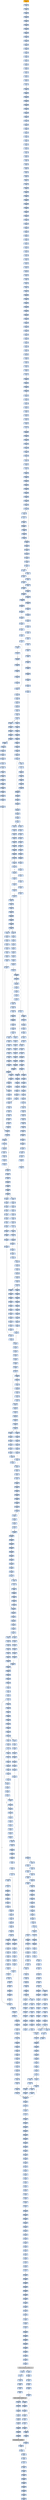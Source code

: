 strict digraph G {
	graph [bgcolor=transparent,
		name=G
	];
	node [color=lightsteelblue,
		fillcolor=lightsteelblue,
		shape=rectangle,
		style=filled
	];
	"0x0051a2ec"	[label="0x0051a2ec
popl"];
	"0x0051a2ed"	[label="0x0051a2ed
popl"];
	"0x0051a2ec" -> "0x0051a2ed"	[color="#000000"];
	"0x0051a69a"	[label="0x0051a69a
subl"];
	"0x0051a69f"	[label="0x0051a69f
jmp"];
	"0x0051a69a" -> "0x0051a69f"	[color="#000000"];
	"0x0051a5eb"	[label="0x0051a5eb
leal"];
	"0x0051a5ee"	[label="0x0051a5ee
movl"];
	"0x0051a5eb" -> "0x0051a5ee"	[color="#000000"];
	"0x0051a2ee"	[label="0x0051a2ee
movl"];
	"0x0051a2f0"	[label="0x0051a2f0
leal"];
	"0x0051a2ee" -> "0x0051a2f0"	[color="#000000"];
	"0x0051a571"	[label="0x0051a571
movzbl"];
	"0x0051a574"	[label="0x0051a574
shll"];
	"0x0051a571" -> "0x0051a574"	[color="#000000"];
	"0x0051a951"	[label="0x0051a951
movl"];
	"0x0051a953"	[label="0x0051a953
movl"];
	"0x0051a951" -> "0x0051a953"	[color="#000000"];
	"0x0051aa52"	[label="0x0051aa52
orl"];
	"0x0051aa54"	[label="0x0051aa54
movw"];
	"0x0051aa52" -> "0x0051aa54"	[color="#000000"];
	"0x0051a65a"	[label="0x0051a65a
jmp"];
	"0x0051a5e3"	[label="0x0051a5e3
cmpl"];
	"0x0051a65a" -> "0x0051a5e3"	[color="#000000"];
	"0x0051a89b"	[label="0x0051a89b
subl"];
	"0x0051a89d"	[label="0x0051a89d
cmpl"];
	"0x0051a89b" -> "0x0051a89d"	[color="#000000"];
	"0x0051ac02"	[label="0x0051ac02
movl"];
	"0x0051ac04"	[label="0x0051ac04
shrw"];
	"0x0051ac02" -> "0x0051ac04"	[color="#000000"];
	"0x0051a444"	[label="0x0051a444
xorl"];
	"0x0051a446"	[label="0x0051a446
cmpl"];
	"0x0051a444" -> "0x0051a446"	[color="#000000"];
	"0x0051a76c"	[label="0x0051a76c
movw"];
	"0x0051a773"	[label="0x0051a773
ja"];
	"0x0051a76c" -> "0x0051a773"	[color="#000000"];
	"0x0051a559"	[label="0x0051a559
movl"];
	"0x0051a55d"	[label="0x0051a55d
leal"];
	"0x0051a559" -> "0x0051a55d"	[color="#000000"];
	"0x0051a37b"	[label="0x0051a37b
movl"];
	"0x0051a382"	[label="0x0051a382
movl"];
	"0x0051a37b" -> "0x0051a382"	[color="#000000"];
	"0x0051ab06"	[label="0x0051ab06
incl"];
	"0x0051ab07"	[label="0x0051ab07
orl"];
	"0x0051ab06" -> "0x0051ab07"	[color="#000000"];
	"0x0051aaf1"	[label="0x0051aaf1
cmpl"];
	"0x0051aaf5"	[label="0x0051aaf5
je"];
	"0x0051aaf1" -> "0x0051aaf5"	[color="#000000"];
	"0x0051ac7e"	[label="0x0051ac7e
shll"];
	"0x0051ac81"	[label="0x0051ac81
incl"];
	"0x0051ac7e" -> "0x0051ac81"	[color="#000000"];
	"0x0051aca9"	[label="0x0051aca9
movl"];
	"0x0051acb1"	[label="0x0051acb1
movl"];
	"0x0051aca9" -> "0x0051acb1"	[color="#000000"];
	"0x0051a2fa"	[label="0x0051a2fa
pushl"];
	"0x0051a2fb"	[label="0x0051a2fb
pushl"];
	"0x0051a2fa" -> "0x0051a2fb"	[color="#000000"];
	"0x0051a80c"	[label="0x0051a80c
imull"];
	"0x0051a80f"	[label="0x0051a80f
cmpl"];
	"0x0051a80c" -> "0x0051a80f"	[color="#000000"];
	"0x0051a3fc"	[label="0x0051a3fc
movl"];
	"0x0051a404"	[label="0x0051a404
movzbl"];
	"0x0051a3fc" -> "0x0051a404"	[color="#000000"];
	"0x0051ab75"	[label="0x0051ab75
addl"];
	"0x0051ab7a"	[label="0x0051ab7a
cmpl"];
	"0x0051ab75" -> "0x0051ab7a"	[color="#000000"];
	"0x0051aa67"	[label="0x0051aa67
movl"];
	"0x0051aa6b"	[label="0x0051aa6b
movl"];
	"0x0051aa67" -> "0x0051aa6b"	[color="#000000"];
	"0x0051a2f8"	[label="0x0051a2f8
subl"];
	"0x0051a2f8" -> "0x0051a2fa"	[color="#000000"];
	"0x0051aae1"	[label="0x0051aae1
movl"];
	"0x0051aae5"	[label="0x0051aae5
addl"];
	"0x0051aae1" -> "0x0051aae5"	[color="#000000"];
	"0x0051a958"	[label="0x0051a958
subl"];
	"0x0051a953" -> "0x0051a958"	[color="#000000"];
	"0x0051a35b"	[label="0x0051a35b
movb"];
	"0x0051a35d"	[label="0x0051a35d
stosb"];
	"0x0051a35b" -> "0x0051a35d"	[color="#000000"];
	"0x0051abed"	[label="0x0051abed
subl"];
	"0x0051abef"	[label="0x0051abef
sarl"];
	"0x0051abed" -> "0x0051abef"	[color="#000000"];
	"0x0051a7f4"	[label="0x0051a7f4
shll"];
	"0x0051a7f7"	[label="0x0051a7f7
shll"];
	"0x0051a7f4" -> "0x0051a7f7"	[color="#000000"];
	"0x0051a869"	[label="0x0051a869
incl"];
	"0x0051a86a"	[label="0x0051a86a
movl"];
	"0x0051a869" -> "0x0051a86a"	[color="#000000"];
	"0x0051a2a2"	[label="0x0051a2a2
call"];
	"0x0051a2a7"	[label="0x0051a2a7
popl"];
	"0x0051a2a2" -> "0x0051a2a7"	[color="#000000"];
	"0x0051aa4e"	[label="0x0051aa4e
shll"];
	"0x0051aa51"	[label="0x0051aa51
incl"];
	"0x0051aa4e" -> "0x0051aa51"	[color="#000000"];
	"0x0051a59b"	[label="0x0051a59b
subl"];
	"0x0051a59d"	[label="0x0051a59d
movl"];
	"0x0051a59b" -> "0x0051a59d"	[color="#000000"];
	"0x0051a75b"	[label="0x0051a75b
shrw"];
	"0x0051a75f"	[label="0x0051a75f
movl"];
	"0x0051a75b" -> "0x0051a75f"	[color="#000000"];
	"0x0051a41c"	[label="0x0051a41c
movw"];
	"0x0051a421"	[label="0x0051a421
addl"];
	"0x0051a41c" -> "0x0051a421"	[color="#000000"];
	"0x0051a608"	[label="0x0051a608
shll"];
	"0x0051a60d"	[label="0x0051a60d
movzbl"];
	"0x0051a608" -> "0x0051a60d"	[color="#000000"];
	"0x0051a8da"	[label="0x0051a8da
jae"];
	"0x0051a8dc"	[label="0x0051a8dc
movl"];
	"0x0051a8da" -> "0x0051a8dc"	[color="#000000",
		label=F];
	"0x0051a8ff"	[label="0x0051a8ff
movl"];
	"0x0051a8da" -> "0x0051a8ff"	[color="#000000",
		label=T];
	"0x0051a5c4"	[label="0x0051a5c4
subw"];
	"0x0051a5c7"	[label="0x0051a5c7
cmpl"];
	"0x0051a5c4" -> "0x0051a5c7"	[color="#000000"];
	"0x0051a6b0"	[label="0x0051a6b0
movl"];
	"0x0051a6b2"	[label="0x0051a6b2
shrw"];
	"0x0051a6b0" -> "0x0051a6b2"	[color="#000000"];
	"0x0051a79e"	[label="0x0051a79e
imull"];
	"0x0051a7a1"	[label="0x0051a7a1
cmpl"];
	"0x0051a79e" -> "0x0051a7a1"	[color="#000000"];
	"0x0051aacd"	[label="0x0051aacd
movl"];
	"0x0051aad1"	[label="0x0051aad1
movl"];
	"0x0051aacd" -> "0x0051aad1"	[color="#000000"];
	"0x0051a7a3"	[label="0x0051a7a3
jae"];
	"0x0051a7a9"	[label="0x0051a7a9
movl"];
	"0x0051a7a3" -> "0x0051a7a9"	[color="#000000",
		label=F];
	"0x0051a88c"	[label="0x0051a88c
movl"];
	"0x0051a7a3" -> "0x0051a88c"	[color="#000000",
		label=T];
	"0x0051a87d"	[label="0x0051a87d
subw"];
	"0x0051a880"	[label="0x0051a880
movw"];
	"0x0051a87d" -> "0x0051a880"	[color="#000000"];
	"0x0051a5d3"	[label="0x0051a5d3
je"];
	"0x0051a5d5"	[label="0x0051a5d5
cmpl"];
	"0x0051a5d3" -> "0x0051a5d5"	[color="#000000",
		label=F];
	"0x0051a5d3" -> "0x0051a5e3"	[color="#000000",
		label=T];
	"0x0051a63b"	[label="0x0051a63b
leal"];
	"0x0051a63e"	[label="0x0051a63e
movw"];
	"0x0051a63b" -> "0x0051a63e"	[color="#000000"];
	"0x0051a5b3"	[label="0x0051a5b3
jmp"];
	"0x0051a5b3" -> "0x0051a5e3"	[color="#000000"];
	"0x0051a8d8"	[label="0x0051a8d8
cmpl"];
	"0x0051a8d8" -> "0x0051a8da"	[color="#000000"];
	"0x0051abc7"	[label="0x0051abc7
movzbl"];
	"0x0051abca"	[label="0x0051abca
shll"];
	"0x0051abc7" -> "0x0051abca"	[color="#000000"];
	"0x0051aa12"	[label="0x0051aa12
leal"];
	"0x0051aa15"	[label="0x0051aa15
movw"];
	"0x0051aa12" -> "0x0051aa15"	[color="#000000"];
	"0x0051acee"	[label="0x0051acee
orl"];
	"0x0051acf0"	[label="0x0051acf0
movl"];
	"0x0051acee" -> "0x0051acf0"	[color="#000000"];
	"0x0051a305"	[label="0x0051a305
pushl"];
	"0x0051a306"	[label="0x0051a306
pushl"];
	"0x0051a305" -> "0x0051a306"	[color="#000000"];
	"0x004c9e5c"	[label="0x004c9e5c
popl"];
	"0x004c9e5d"	[label="0x004c9e5d
addl"];
	"0x004c9e5c" -> "0x004c9e5d"	[color="#000000"];
	"0x0051a45d"	[label="0x0051a45d
jle"];
	"0x0051a45f"	[label="0x0051a45f
movl"];
	"0x0051a45d" -> "0x0051a45f"	[color="#000000",
		label=F];
	"0x0051ad6d"	[label="0x0051ad6d
movl"];
	"0x0051ad74"	[label="0x0051ad74
movl"];
	"0x0051ad6d" -> "0x0051ad74"	[color="#000000"];
	"0x0051a3cd"	[label="0x0051a3cd
movl"];
	"0x0051a3d5"	[label="0x0051a3d5
movl"];
	"0x0051a3cd" -> "0x0051a3d5"	[color="#000000"];
	"0x0051a51b"	[label="0x0051a51b
jle"];
	"0x0051a51b" -> "0x0051a5eb"	[color="#000000",
		label=T];
	"0x0051a521"	[label="0x0051a521
movl"];
	"0x0051a51b" -> "0x0051a521"	[color="#000000",
		label=F];
	"0x0051adb6"	[label="0x0051adb6
cmpl"];
	"0x0051adbe"	[label="0x0051adbe
ja"];
	"0x0051adb6" -> "0x0051adbe"	[color="#000000"];
	"0x0051aa07"	[label="0x0051aa07
sarl"];
	"0x0051aa0a"	[label="0x0051aa0a
movl"];
	"0x0051aa07" -> "0x0051aa0a"	[color="#000000"];
	"0x004c9dfb"	[label="0x004c9dfb
call"];
	VIRTUALPROTECT_KERNEL32	[color=lightgrey,
		fillcolor=lightgrey,
		label="VIRTUALPROTECT_KERNEL32
VIRTUALPROTECT-KERNEL32"];
	"0x004c9dfb" -> VIRTUALPROTECT_KERNEL32	[color="#000000"];
	"0x0051ab00"	[label="0x0051ab00
movzbl"];
	"0x0051ab03"	[label="0x0051ab03
shll"];
	"0x0051ab00" -> "0x0051ab03"	[color="#000000"];
	"0x0051aaa8"	[label="0x0051aaa8
movl"];
	"0x0051aaac"	[label="0x0051aaac
shrw"];
	"0x0051aaa8" -> "0x0051aaac"	[color="#000000"];
	"0x0051ac88"	[label="0x0051ac88
addl"];
	"0x0051ac8a"	[label="0x0051ac8a
cmpl"];
	"0x0051ac88" -> "0x0051ac8a"	[color="#000000"];
	"0x0051a2e2"	[label="0x0051a2e2
pushl"];
	"0x0051a2e3"	[label="0x0051a2e3
addb"];
	"0x0051a2e2" -> "0x0051a2e3"	[color="#000000"];
	"0x0051abfa"	[label="0x0051abfa
jmp"];
	"0x0051ac11"	[label="0x0051ac11
movl"];
	"0x0051abfa" -> "0x0051ac11"	[color="#000000"];
	"0x0051a7d5"	[label="0x0051a7d5
shll"];
	"0x0051a7d8"	[label="0x0051a7d8
addl"];
	"0x0051a7d5" -> "0x0051a7d8"	[color="#000000"];
	"0x0051a715"	[label="0x0051a715
leal"];
	"0x0051a718"	[label="0x0051a718
movl"];
	"0x0051a715" -> "0x0051a718"	[color="#000000"];
	"0x0051acfe"	[label="0x0051acfe
imull"];
	"0x0051ad01"	[label="0x0051ad01
cmpl"];
	"0x0051acfe" -> "0x0051ad01"	[color="#000000"];
	"0x0051adac"	[label="0x0051adac
cmpl"];
	"0x0051adb0"	[label="0x0051adb0
jb"];
	"0x0051adac" -> "0x0051adb0"	[color="#000000"];
	"0x0051ab8d"	[label="0x0051ab8d
movl"];
	"0x0051ab95"	[label="0x0051ab95
leal"];
	"0x0051ab8d" -> "0x0051ab95"	[color="#000000"];
	"0x0051a36a"	[label="0x0051a36a
addl"];
	"0x0051a36f"	[label="0x0051a36f
jmp"];
	"0x0051a36a" -> "0x0051a36f"	[color="#000000"];
	"0x0051a8de"	[label="0x0051a8de
movl"];
	"0x0051a8e3"	[label="0x0051a8e3
subl"];
	"0x0051a8de" -> "0x0051a8e3"	[color="#000000"];
	"0x0051a741"	[label="0x0051a741
addl"];
	"0x0051a747"	[label="0x0051a747
leal"];
	"0x0051a741" -> "0x0051a747"	[color="#000000"];
	"0x004c9e29"	[label="0x004c9e29
movb"];
	"0x004c9e2c"	[label="0x004c9e2c
jne"];
	"0x004c9e29" -> "0x004c9e2c"	[color="#000000"];
	"0x0051a354"	[label="0x0051a354
popl"];
	"0x0051a355"	[label="0x0051a355
addl"];
	"0x0051a354" -> "0x0051a355"	[color="#000000"];
	"0x0051a4c1"	[label="0x0051a4c1
jae"];
	"0x0051a6a4"	[label="0x0051a6a4
movl"];
	"0x0051a4c1" -> "0x0051a6a4"	[color="#000000",
		label=T];
	"0x0051a4c7"	[label="0x0051a4c7
movl"];
	"0x0051a4c1" -> "0x0051a4c7"	[color="#000000",
		label=F];
	"0x0051a9f0"	[label="0x0051a9f0
imull"];
	"0x0051a9f3"	[label="0x0051a9f3
cmpl"];
	"0x0051a9f0" -> "0x0051a9f3"	[color="#000000"];
	"0x0051a2fc"	[label="0x0051a2fc
movl"];
	"0x0051a2fe"	[label="0x0051a2fe
pushl"];
	"0x0051a2fc" -> "0x0051a2fe"	[color="#000000"];
	"0x0051aa00"	[label="0x0051aa00
subl"];
	"0x0051aa02"	[label="0x0051aa02
shll"];
	"0x0051aa00" -> "0x0051aa02"	[color="#000000"];
	"0x0051aac7"	[label="0x0051aac7
addl"];
	"0x0051aac7" -> "0x0051aacd"	[color="#000000"];
	"0x0051a811"	[label="0x0051a811
jae"];
	"0x0051a813"	[label="0x0051a813
subl"];
	"0x0051a811" -> "0x0051a813"	[color="#000000",
		label=F];
	"0x0051a873"	[label="0x0051a873
subl"];
	"0x0051a811" -> "0x0051a873"	[color="#000000",
		label=T];
	"0x0051a6f0"	[label="0x0051a6f0
movw"];
	"0x0051a6f7"	[label="0x0051a6f7
movzwl"];
	"0x0051a6f0" -> "0x0051a6f7"	[color="#000000"];
	"0x0051a4fd"	[label="0x0051a4fd
subl"];
	"0x0051a501"	[label="0x0051a501
sarl"];
	"0x0051a4fd" -> "0x0051a501"	[color="#000000"];
	"0x0051a9ea"	[label="0x0051a9ea
shrl"];
	"0x0051a9ed"	[label="0x0051a9ed
movzwl"];
	"0x0051a9ea" -> "0x0051a9ed"	[color="#000000"];
	"0x0051a6ed"	[label="0x0051a6ed
shrl"];
	"0x0051a6ed" -> "0x0051a6f0"	[color="#000000"];
	"0x0051a947"	[label="0x0051a947
movzwl"];
	"0x0051a94a"	[label="0x0051a94a
imull"];
	"0x0051a947" -> "0x0051a94a"	[color="#000000"];
	"0x0051a708"	[label="0x0051a708
subl"];
	"0x0051a70a"	[label="0x0051a70a
movl"];
	"0x0051a708" -> "0x0051a70a"	[color="#000000"];
	"0x0051ab35"	[label="0x0051ab35
subl"];
	"0x0051ab39"	[label="0x0051ab39
subl"];
	"0x0051ab35" -> "0x0051ab39"	[color="#000000"];
	"0x0051ad03"	[label="0x0051ad03
jae"];
	"0x0051ad01" -> "0x0051ad03"	[color="#000000"];
	"0x0051a847"	[label="0x0051a847
movl"];
	"0x0051a84b"	[label="0x0051a84b
setg"];
	"0x0051a847" -> "0x0051a84b"	[color="#000000"];
	"0x0051a311"	[label="0x0051a311
call"];
	"0x0051a374"	[label="0x0051a374
pushl"];
	"0x0051a311" -> "0x0051a374"	[color="#000000"];
	"0x004c9dbd"	[label="0x004c9dbd
call"];
	"0x004c9dcb"	[label="0x004c9dcb
call"];
	"0x004c9dbd" -> "0x004c9dcb"	[color="#000000"];
	"0x0051a4bc"	[label="0x0051a4bc
imull"];
	"0x0051a4bf"	[label="0x0051a4bf
cmpl"];
	"0x0051a4bc" -> "0x0051a4bf"	[color="#000000"];
	"0x0051a737"	[label="0x0051a737
xorl"];
	"0x0051a739"	[label="0x0051a739
cmpl"];
	"0x0051a737" -> "0x0051a739"	[color="#000000"];
	"0x0051aa89"	[label="0x0051aa89
movw"];
	"0x0051aa8d"	[label="0x0051aa8d
leal"];
	"0x0051aa89" -> "0x0051aa8d"	[color="#000000"];
	"0x0051ab7d"	[label="0x0051ab7d
movl"];
	"0x0051ab7f"	[label="0x0051ab7f
jle"];
	"0x0051ab7d" -> "0x0051ab7f"	[color="#000000"];
	"0x0051a323"	[label="0x0051a323
subl"];
	"0x0051a325"	[label="0x0051a325
cmpl"];
	"0x0051a323" -> "0x0051a325"	[color="#000000"];
	"0x0051a961"	[label="0x0051a961
leal"];
	"0x0051a964"	[label="0x0051a964
movw"];
	"0x0051a961" -> "0x0051a964"	[color="#000000"];
	"0x0051ac22"	[label="0x0051ac22
movl"];
	"0x0051ac25"	[label="0x0051ac25
jle"];
	"0x0051ac22" -> "0x0051ac25"	[color="#000000"];
	"0x0051a73e"	[label="0x0051a73e
setg"];
	"0x0051a739" -> "0x0051a73e"	[color="#000000"];
	"0x0051abc2"	[label="0x0051abc2
shll"];
	"0x0051abc2" -> "0x0051abc7"	[color="#000000"];
	"0x004c9de8"	[label="0x004c9de8
pushl"];
	"0x004c9de9"	[label="0x004c9de9
call"];
	"0x004c9de8" -> "0x004c9de9"	[color="#000000"];
	"0x0051ab1d"	[label="0x0051ab1d
movl"];
	"0x0051ab21"	[label="0x0051ab21
movl"];
	"0x0051ab1d" -> "0x0051ab21"	[color="#000000"];
	"0x0051aa58"	[label="0x0051aa58
movl"];
	"0x0051aa5a"	[label="0x0051aa5a
shrl"];
	"0x0051aa58" -> "0x0051aa5a"	[color="#000000"];
	"0x0051a3b7"	[label="0x0051a3b7
decl"];
	"0x0051a3b8"	[label="0x0051a3b8
movl"];
	"0x0051a3b7" -> "0x0051a3b8"	[color="#000000"];
	"0x004c9dab"	[label="0x004c9dab
jne"];
	"0x004c9dad"	[label="0x004c9dad
movl"];
	"0x004c9dab" -> "0x004c9dad"	[color="#000000",
		label=F];
	"0x0051ab53"	[label="0x0051ab53
jne"];
	"0x0051ab55"	[label="0x0051ab55
movb"];
	"0x0051ab53" -> "0x0051ab55"	[color="#000000",
		label=F];
	"0x0051a94f"	[label="0x0051a94f
jae"];
	"0x0051a94f" -> "0x0051a951"	[color="#000000",
		label=F];
	"0x0051a971"	[label="0x0051a971
movl"];
	"0x0051a94f" -> "0x0051a971"	[color="#000000",
		label=T];
	"0x0051abf2"	[label="0x0051abf2
leal"];
	"0x0051abf5"	[label="0x0051abf5
movw"];
	"0x0051abf2" -> "0x0051abf5"	[color="#000000"];
	"0x0051a5b1"	[label="0x0051a5b1
je"];
	"0x0051a5b1" -> "0x0051a5b3"	[color="#000000",
		label=F];
	"0x0051a5b1" -> "0x0051a5d5"	[color="#000000",
		label=T];
	"0x004c9d96"	[label="0x004c9d96
addl"];
	"0x004c9d99"	[label="0x004c9d99
addl"];
	"0x004c9d96" -> "0x004c9d99"	[color="#000000"];
	"0x004c9d4a"	[label="0x004c9d4a
movl"];
	"0x004c9d4d"	[label="0x004c9d4d
orl"];
	"0x004c9d4a" -> "0x004c9d4d"	[color="#000000"];
	"0x0051a560"	[label="0x0051a560
ja"];
	"0x0051a55d" -> "0x0051a560"	[color="#000000"];
	"0x0051a538"	[label="0x0051a538
shll"];
	"0x0051a53c"	[label="0x0051a53c
movl"];
	"0x0051a538" -> "0x0051a53c"	[color="#000000"];
	"0x0051a5b9"	[label="0x0051a5b9
subl"];
	"0x0051a5bb"	[label="0x0051a5bb
movl"];
	"0x0051a5b9" -> "0x0051a5bb"	[color="#000000"];
	"0x0051ad76"	[label="0x0051ad76
subl"];
	"0x0051ad74" -> "0x0051ad76"	[color="#000000"];
	"0x0051a8bf"	[label="0x0051a8bf
incl"];
	"0x0051a8c0"	[label="0x0051a8c0
orl"];
	"0x0051a8bf" -> "0x0051a8c0"	[color="#000000"];
	"0x0051ac08"	[label="0x0051ac08
subw"];
	"0x0051ac04" -> "0x0051ac08"	[color="#000000"];
	"0x0051ada5"	[label="0x0051ada5
movl"];
	"0x0051ada5" -> "0x0051adac"	[color="#000000"];
	"0x0051a517"	[label="0x0051a517
movl"];
	"0x0051a517" -> "0x0051a51b"	[color="#000000"];
	"0x0051a46a"	[label="0x0051a46a
jae"];
	"0x0051a470"	[label="0x0051a470
movl"];
	"0x0051a46a" -> "0x0051a470"	[color="#000000",
		label=F];
	"0x0051a530"	[label="0x0051a530
movzbl"];
	"0x0051a534"	[label="0x0051a534
movl"];
	"0x0051a530" -> "0x0051a534"	[color="#000000"];
	"0x0051a656"	[label="0x0051a656
movw"];
	"0x0051a656" -> "0x0051a65a"	[color="#000000"];
	"0x0051ab2e"	[label="0x0051ab2e
movl"];
	"0x0051ab30"	[label="0x0051ab30
movw"];
	"0x0051ab2e" -> "0x0051ab30"	[color="#000000"];
	"0x0051abef" -> "0x0051abf2"	[color="#000000"];
	"0x0051a450"	[label="0x0051a450
movzbl"];
	"0x0051a453"	[label="0x0051a453
shll"];
	"0x0051a450" -> "0x0051a453"	[color="#000000"];
	"0x0051a817"	[label="0x0051a817
sarl"];
	"0x0051a81c"	[label="0x0051a81c
movl"];
	"0x0051a817" -> "0x0051a81c"	[color="#000000"];
	"0x0051acd6"	[label="0x0051acd6
ja"];
	"0x0051acd8"	[label="0x0051acd8
cmpl"];
	"0x0051acd6" -> "0x0051acd8"	[color="#000000",
		label=F];
	"0x0051acd6" -> "0x0051acf0"	[color="#000000",
		label=T];
	"0x0051a480"	[label="0x0051a480
shll"];
	"0x0051a483"	[label="0x0051a483
movl"];
	"0x0051a480" -> "0x0051a483"	[color="#000000"];
	"0x0051abbc"	[label="0x0051abbc
je"];
	"0x0051abbc" -> "0x0051abc2"	[color="#000000",
		label=F];
	"0x0051ab41"	[label="0x0051ab41
subw"];
	"0x0051ab44"	[label="0x0051ab44
movw"];
	"0x0051ab41" -> "0x0051ab44"	[color="#000000"];
	"0x0051ac70"	[label="0x0051ac70
je"];
	"0x0051ac76"	[label="0x0051ac76
shll"];
	"0x0051ac70" -> "0x0051ac76"	[color="#000000",
		label=F];
	"0x0051a6db"	[label="0x0051a6db
movzbl"];
	"0x0051a6de"	[label="0x0051a6de
shll"];
	"0x0051a6db" -> "0x0051a6de"	[color="#000000"];
	"0x0051a629"	[label="0x0051a629
jae"];
	"0x0051a62b"	[label="0x0051a62b
movl"];
	"0x0051a629" -> "0x0051a62b"	[color="#000000",
		label=F];
	"0x0051a644"	[label="0x0051a644
subl"];
	"0x0051a629" -> "0x0051a644"	[color="#000000",
		label=T];
	"0x0051a78f"	[label="0x0051a78f
movl"];
	"0x0051a791"	[label="0x0051a791
shrl"];
	"0x0051a78f" -> "0x0051a791"	[color="#000000"];
	"0x0051a319"	[label="0x0051a319
popl"];
	"0x0051a31a"	[label="0x0051a31a
subl"];
	"0x0051a319" -> "0x0051a31a"	[color="#000000"];
	"0x0051a92e"	[label="0x0051a92e
shll"];
	"0x0051a931"	[label="0x0051a931
shll"];
	"0x0051a92e" -> "0x0051a931"	[color="#000000"];
	"0x0051ad5a"	[label="0x0051ad5a
je"];
	"0x0051ad5c"	[label="0x0051ad5c
movl"];
	"0x0051ad5a" -> "0x0051ad5c"	[color="#000000",
		label=F];
	"0x0051ac0b"	[label="0x0051ac0b
leal"];
	"0x0051ac0e"	[label="0x0051ac0e
movw"];
	"0x0051ac0b" -> "0x0051ac0e"	[color="#000000"];
	"0x0051a377"	[label="0x0051a377
pushl"];
	"0x0051a378"	[label="0x0051a378
subl"];
	"0x0051a377" -> "0x0051a378"	[color="#000000"];
	"0x0051aa33"	[label="0x0051aa33
cmpl"];
	"0x0051aa39"	[label="0x0051aa39
movw"];
	"0x0051aa33" -> "0x0051aa39"	[color="#000000"];
	"0x0051a50b"	[label="0x0051a50b
cmpl"];
	"0x0051a510"	[label="0x0051a510
leal"];
	"0x0051a50b" -> "0x0051a510"	[color="#000000"];
	"0x0051a940"	[label="0x0051a940
movw"];
	"0x0051a940" -> "0x0051a947"	[color="#000000"];
	"0x0051ab59"	[label="0x0051ab59
movl"];
	"0x0051ab5e"	[label="0x0051ab5e
shll"];
	"0x0051ab59" -> "0x0051ab5e"	[color="#000000"];
	"0x0051ab60"	[label="0x0051ab60
subl"];
	"0x0051ab5e" -> "0x0051ab60"	[color="#000000"];
	"0x0051a2c2"	[label="0x0051a2c2
movl"];
	"0x0051a2c4"	[label="0x0051a2c4
pushl"];
	"0x0051a2c2" -> "0x0051a2c4"	[color="#000000"];
	"0x0051a596"	[label="0x0051a596
movl"];
	"0x0051a596" -> "0x0051a59b"	[color="#000000"];
	"0x0051a5f2"	[label="0x0051a5f2
addl"];
	"0x0051a5ee" -> "0x0051a5f2"	[color="#000000"];
	"0x0051a887"	[label="0x0051a887
jmp"];
	"0x0051a9ab"	[label="0x0051a9ab
xorl"];
	"0x0051a887" -> "0x0051a9ab"	[color="#000000"];
	"0x0051adf2"	[label="0x0051adf2
movl"];
	"0x0051adf4"	[label="0x0051adf4
addl"];
	"0x0051adf2" -> "0x0051adf4"	[color="#000000"];
	"0x0051a9bf"	[label="0x0051a9bf
leal"];
	"0x0051a9c3"	[label="0x0051a9c3
movl"];
	"0x0051a9bf" -> "0x0051a9c3"	[color="#000000"];
	"0x0051ac49"	[label="0x0051ac49
addl"];
	"0x0051ac4b"	[label="0x0051ac4b
movl"];
	"0x0051ac49" -> "0x0051ac4b"	[color="#000000"];
	"0x0051a2bc"	[label="0x0051a2bc
pushl"];
	"0x0051a2bd"	[label="0x0051a2bd
lodsl"];
	"0x0051a2bc" -> "0x0051a2bd"	[color="#000000"];
	"0x0051a8e9"	[label="0x0051a8e9
sarl"];
	"0x0051a8ec"	[label="0x0051a8ec
leal"];
	"0x0051a8e9" -> "0x0051a8ec"	[color="#000000"];
	"0x0051a3ad"	[label="0x0051a3ad
movl"];
	"0x0051a3b1"	[label="0x0051a3b1
movzbl"];
	"0x0051a3ad" -> "0x0051a3b1"	[color="#000000"];
	"0x0051a4bf" -> "0x0051a4c1"	[color="#000000"];
	"0x0051a5a2"	[label="0x0051a5a2
cmpl"];
	"0x0051a5a7"	[label="0x0051a5a7
leal"];
	"0x0051a5a2" -> "0x0051a5a7"	[color="#000000"];
	"0x0051ab33"	[label="0x0051ab33
jmp"];
	"0x0051ab30" -> "0x0051ab33"	[color="#000000"];
	"0x0051aa82"	[label="0x0051aa82
leal"];
	"0x0051aa85"	[label="0x0051aa85
movl"];
	"0x0051aa82" -> "0x0051aa85"	[color="#000000"];
	"0x0051a505"	[label="0x0051a505
imull"];
	"0x0051a505" -> "0x0051a50b"	[color="#000000"];
	"0x0051a2ad"	[label="0x0051a2ad
movl"];
	"0x0051a2af"	[label="0x0051a2af
addl"];
	"0x0051a2ad" -> "0x0051a2af"	[color="#000000"];
	"0x0051a59f"	[label="0x0051a59f
sarl"];
	"0x0051a59d" -> "0x0051a59f"	[color="#000000"];
	"0x0051a2c6"	[label="0x0051a2c6
decl"];
	"0x0051a2c7"	[label="0x0051a2c7
movb"];
	"0x0051a2c6" -> "0x0051a2c7"	[color="#000000"];
	"0x0051a2be"	[label="0x0051a2be
subl"];
	"0x0051a2c0"	[label="0x0051a2c0
addl"];
	"0x0051a2be" -> "0x0051a2c0"	[color="#000000"];
	"0x0051a80f" -> "0x0051a811"	[color="#000000"];
	"0x0051a8b0"	[label="0x0051a8b0
je"];
	"0x0051a8b6"	[label="0x0051a8b6
movzbl"];
	"0x0051a8b0" -> "0x0051a8b6"	[color="#000000",
		label=F];
	"0x0051a9df"	[label="0x0051a9df
shll"];
	"0x0051a9e2"	[label="0x0051a9e2
incl"];
	"0x0051a9df" -> "0x0051a9e2"	[color="#000000"];
	"0x0051a2ea"	[label="0x0051a2ea
shll"];
	"0x0051a2ea" -> "0x0051a2ec"	[color="#000000"];
	"0x0051aab0"	[label="0x0051aab0
movl"];
	"0x0051aaac" -> "0x0051aab0"	[color="#000000"];
	"0x0051a2f7"	[label="0x0051a2f7
pushl"];
	"0x0051a2f7" -> "0x0051a2f8"	[color="#000000"];
	"0x0051a2da"	[label="0x0051a2da
shll"];
	"0x0051a2dd"	[label="0x0051a2dd
movb"];
	"0x0051a2da" -> "0x0051a2dd"	[color="#000000"];
	"0x004c9d87"	[label="0x004c9d87
call"];
	"0x004c9d8c"	[label="0x004c9d8c
popl"];
	"0x004c9d87" -> "0x004c9d8c"	[color="#000000"];
	"0x0051a642"	[label="0x0051a642
jmp"];
	"0x0051a642" -> "0x0051a5e3"	[color="#000000"];
	"0x004c9df6"	[label="0x004c9df6
pushl"];
	"0x004c9df8"	[label="0x004c9df8
pushl"];
	"0x004c9df6" -> "0x004c9df8"	[color="#000000"];
	"0x0051abb6"	[label="0x0051abb6
ja"];
	"0x0051abb8"	[label="0x0051abb8
cmpl"];
	"0x0051abb6" -> "0x0051abb8"	[color="#000000",
		label=F];
	"0x0051abd0"	[label="0x0051abd0
movl"];
	"0x0051abb6" -> "0x0051abd0"	[color="#000000",
		label=T];
	"0x0051a839"	[label="0x0051a839
xorl"];
	"0x0051a83b"	[label="0x0051a83b
cmpl"];
	"0x0051a839" -> "0x0051a83b"	[color="#000000"];
	"0x0051a4f2"	[label="0x0051a4f2
movl"];
	"0x0051a4f6"	[label="0x0051a4f6
shll"];
	"0x0051a4f2" -> "0x0051a4f6"	[color="#000000"];
	"0x0051a39d"	[label="0x0051a39d
movl"];
	"0x0051a3a2"	[label="0x0051a3a2
movzbl"];
	"0x0051a39d" -> "0x0051a3a2"	[color="#000000"];
	"0x0051aa18"	[label="0x0051aa18
movl"];
	"0x0051aa15" -> "0x0051aa18"	[color="#000000"];
	"0x0051adfa"	[label="0x0051adfa
popl"];
	"0x0051adfb"	[label="0x0051adfb
ret"];
	"0x0051adfa" -> "0x0051adfb"	[color="#000000"];
	"0x0051a7fa"	[label="0x0051a7fa
incl"];
	"0x0051a7fb"	[label="0x0051a7fb
orl"];
	"0x0051a7fa" -> "0x0051a7fb"	[color="#000000"];
	"0x0051a8c8"	[label="0x0051a8c8
shrl"];
	"0x0051a8cb"	[label="0x0051a8cb
movw"];
	"0x0051a8c8" -> "0x0051a8cb"	[color="#000000"];
	"0x0051aa70"	[label="0x0051aa70
subl"];
	"0x0051aa6b" -> "0x0051aa70"	[color="#000000"];
	"0x0051accc"	[label="0x0051accc
addl"];
	"0x0051acce"	[label="0x0051acce
cmpl"];
	"0x0051accc" -> "0x0051acce"	[color="#000000"];
	"0x0051a890"	[label="0x0051a890
shrw"];
	"0x0051a894"	[label="0x0051a894
movl"];
	"0x0051a890" -> "0x0051a894"	[color="#000000"];
	"0x0051aac3"	[label="0x0051aac3
movw"];
	"0x0051aac3" -> "0x0051aac7"	[color="#000000"];
	"0x0051a2ba"	[label="0x0051a2ba
movl"];
	"0x0051a2ba" -> "0x0051a2bc"	[color="#000000"];
	"0x0051ab0d"	[label="0x0051ab0d
movw"];
	"0x0051ab10"	[label="0x0051ab10
shrl"];
	"0x0051ab0d" -> "0x0051ab10"	[color="#000000"];
	"0x0051a997"	[label="0x0051a997
movl"];
	"0x0051a99b"	[label="0x0051a99b
movl"];
	"0x0051a997" -> "0x0051a99b"	[color="#000000"];
	"0x0051a979"	[label="0x0051a979
shrw"];
	"0x0051a97d"	[label="0x0051a97d
subw"];
	"0x0051a979" -> "0x0051a97d"	[color="#000000"];
	"0x0051ab62"	[label="0x0051ab62
addl"];
	"0x0051ab60" -> "0x0051ab62"	[color="#000000"];
	"0x0051a7cd"	[label="0x0051a7cd
movl"];
	"0x0051a7d1"	[label="0x0051a7d1
movl"];
	"0x0051a7cd" -> "0x0051a7d1"	[color="#000000"];
	"0x0051ad3b"	[label="0x0051ad3b
incl"];
	"0x0051ad3c"	[label="0x0051ad3c
orl"];
	"0x0051ad3b" -> "0x0051ad3c"	[color="#000000"];
	"0x0051a9e8"	[label="0x0051a9e8
movl"];
	"0x0051a9e8" -> "0x0051a9ea"	[color="#000000"];
	"0x0051ac90"	[label="0x0051ac90
subl"];
	"0x0051ac94"	[label="0x0051ac94
orl"];
	"0x0051ac90" -> "0x0051ac94"	[color="#000000"];
	"0x0051a62f"	[label="0x0051a62f
movl"];
	"0x0051a634"	[label="0x0051a634
subl"];
	"0x0051a62f" -> "0x0051a634"	[color="#000000"];
	"0x004c9db2"	[label="0x004c9db2
subl"];
	"0x004c9db4"	[label="0x004c9db4
movw"];
	"0x004c9db2" -> "0x004c9db4"	[color="#000000"];
	"0x0051a588"	[label="0x0051a588
movzwl"];
	"0x0051a58b"	[label="0x0051a58b
imull"];
	"0x0051a588" -> "0x0051a58b"	[color="#000000"];
	"0x0051ab9c"	[label="0x0051ab9c
movl"];
	"0x0051ab95" -> "0x0051ab9c"	[color="#000000"];
	"0x0051a6fd"	[label="0x0051a6fd
cmpl"];
	"0x0051a6ff"	[label="0x0051a6ff
jae"];
	"0x0051a6fd" -> "0x0051a6ff"	[color="#000000"];
	"0x0051a934"	[label="0x0051a934
incl"];
	"0x0051a931" -> "0x0051a934"	[color="#000000"];
	"0x004c9e2f"	[label="0x004c9e2f
orb"];
	"0x004c9e31"	[label="0x004c9e31
je"];
	"0x004c9e2f" -> "0x004c9e31"	[color="#000000"];
	"0x0051a302"	[label="0x0051a302
shll"];
	"0x0051a302" -> "0x0051a305"	[color="#000000"];
	"0x0051a5b5"	[label="0x0051a5b5
subl"];
	"0x0051a5b5" -> "0x0051a5b9"	[color="#000000"];
	"0x0051ad93"	[label="0x0051ad93
decl"];
	"0x0051ad94"	[label="0x0051ad94
je"];
	"0x0051ad93" -> "0x0051ad94"	[color="#000000"];
	"0x0051acdc"	[label="0x0051acdc
je"];
	"0x0051ace2"	[label="0x0051ace2
shll"];
	"0x0051acdc" -> "0x0051ace2"	[color="#000000",
		label=F];
	"0x0051a3e4"	[label="0x0051a3e4
movl"];
	"0x0051a3ec"	[label="0x0051a3ec
movl"];
	"0x0051a3e4" -> "0x0051a3ec"	[color="#000000"];
	"0x004c9d8d"	[label="0x004c9d8d
addl"];
	"0x004c9d8c" -> "0x004c9d8d"	[color="#000000"];
	"0x0051a4b9"	[label="0x0051a4b9
movzwl"];
	"0x0051a4b9" -> "0x0051a4bc"	[color="#000000"];
	"0x0051a42d"	[label="0x0051a42d
xorl"];
	"0x0051a42f"	[label="0x0051a42f
movl"];
	"0x0051a42d" -> "0x0051a42f"	[color="#000000"];
	"0x0051a540"	[label="0x0051a540
leal"];
	"0x0051a53c" -> "0x0051a540"	[color="#000000"];
	"0x0051a529"	[label="0x0051a529
movl"];
	"0x0051a529" -> "0x0051a530"	[color="#000000"];
	"0x0051a439"	[label="0x0051a439
addl"];
	"0x0051a440"	[label="0x0051a440
movl"];
	"0x0051a439" -> "0x0051a440"	[color="#000000"];
	"0x0051a7eb"	[label="0x0051a7eb
je"];
	"0x0051a7f1"	[label="0x0051a7f1
movzbl"];
	"0x0051a7eb" -> "0x0051a7f1"	[color="#000000",
		label=F];
	"0x0051a935"	[label="0x0051a935
orl"];
	"0x0051a937"	[label="0x0051a937
movl"];
	"0x0051a935" -> "0x0051a937"	[color="#000000"];
	"0x0051a90e"	[label="0x0051a90e
movl"];
	"0x0051a912"	[label="0x0051a912
cmpl"];
	"0x0051a90e" -> "0x0051a912"	[color="#000000"];
	"0x0051a9f5"	[label="0x0051a9f5
jae"];
	"0x0051aa26"	[label="0x0051aa26
subl"];
	"0x0051a9f5" -> "0x0051aa26"	[color="#000000",
		label=T];
	"0x0051a9f7"	[label="0x0051a9f7
movl"];
	"0x0051a9f5" -> "0x0051a9f7"	[color="#000000",
		label=F];
	"0x0051a30a"	[label="0x0051a30a
pushl"];
	"0x0051a30b"	[label="0x0051a30b
pushl"];
	"0x0051a30a" -> "0x0051a30b"	[color="#000000"];
	"0x0051abcd"	[label="0x0051abcd
incl"];
	"0x0051abce"	[label="0x0051abce
orl"];
	"0x0051abcd" -> "0x0051abce"	[color="#000000"];
	"0x004c9e12"	[label="0x004c9e12
movl"];
	"0x004c9e14"	[label="0x004c9e14
lodsl"];
	"0x004c9e12" -> "0x004c9e14"	[color="#000000"];
	"0x0051acf4"	[label="0x0051acf4
movw"];
	"0x0051acf8"	[label="0x0051acf8
shrl"];
	"0x0051acf4" -> "0x0051acf8"	[color="#000000"];
	"0x0051ab4a"	[label="0x0051ab4a
movl"];
	"0x0051ab4e"	[label="0x0051ab4e
decl"];
	"0x0051ab4a" -> "0x0051ab4e"	[color="#000000"];
	"0x0051ad60"	[label="0x0051ad60
movl"];
	"0x0051ad64"	[label="0x0051ad64
addl"];
	"0x0051ad60" -> "0x0051ad64"	[color="#000000"];
	"0x0051a9a7"	[label="0x0051a9a7
movl"];
	"0x0051a9a7" -> "0x0051a9ab"	[color="#000000"];
	"0x004c9e25"	[label="0x004c9e25
orb"];
	"0x004c9e27"	[label="0x004c9e27
movb"];
	"0x004c9e25" -> "0x004c9e27"	[color="#000000"];
	"0x0051a74a"	[label="0x0051a74a
movl"];
	"0x0051a74e"	[label="0x0051a74e
jmp"];
	"0x0051a74a" -> "0x0051a74e"	[color="#000000"];
	"0x0051a653"	[label="0x0051a653
subw"];
	"0x0051a653" -> "0x0051a656"	[color="#000000"];
	"0x004c9e6c"	[label="0x004c9e6c
popa"];
	"0x004c9e6d"	[label="0x004c9e6d
jmp"];
	"0x004c9e6c" -> "0x004c9e6d"	[color="#000000"];
	"0x0051a670"	[label="0x0051a670
incl"];
	"0x0051a671"	[label="0x0051a671
cmpl"];
	"0x0051a670" -> "0x0051a671"	[color="#000000"];
	"0x0051a487"	[label="0x0051a487
addl"];
	"0x0051a489"	[label="0x0051a489
cmpl"];
	"0x0051a487" -> "0x0051a489"	[color="#000000"];
	"0x0051a2df"	[label="0x0051a2df
lodsb"];
	"0x0051a2e0"	[label="0x0051a2e0
orl"];
	"0x0051a2df" -> "0x0051a2e0"	[color="#000000"];
	"0x0051a70e"	[label="0x0051a70e
sarl"];
	"0x0051a711"	[label="0x0051a711
movl"];
	"0x0051a70e" -> "0x0051a711"	[color="#000000"];
	"0x0051aba8"	[label="0x0051aba8
movl"];
	"0x0051abac"	[label="0x0051abac
addl"];
	"0x0051aba8" -> "0x0051abac"	[color="#000000"];
	"0x0051a7e7"	[label="0x0051a7e7
cmpl"];
	"0x0051a7e7" -> "0x0051a7eb"	[color="#000000"];
	"0x0051a61e"	[label="0x0051a61e
shrl"];
	"0x0051a621"	[label="0x0051a621
movzwl"];
	"0x0051a61e" -> "0x0051a621"	[color="#000000"];
	"0x0051ab26"	[label="0x0051ab26
subl"];
	"0x0051ab21" -> "0x0051ab26"	[color="#000000"];
	"0x004c9dd2"	[label="0x004c9dd2
je"];
	"0x004c9dd4"	[label="0x004c9dd4
call"];
	"0x004c9dd2" -> "0x004c9dd4"	[color="#000000",
		label=F];
	"0x0051a7a1" -> "0x0051a7a3"	[color="#000000"];
	"0x0051ad4c"	[label="0x0051ad4c
jne"];
	"0x0051ad52"	[label="0x0051ad52
movl"];
	"0x0051ad4c" -> "0x0051ad52"	[color="#000000",
		label=F];
	"0x0051abd7"	[label="0x0051abd7
shrl"];
	"0x0051abda"	[label="0x0051abda
movzwl"];
	"0x0051abd7" -> "0x0051abda"	[color="#000000"];
	"0x0051a875"	[label="0x0051a875
subl"];
	"0x0051a877"	[label="0x0051a877
movl"];
	"0x0051a875" -> "0x0051a877"	[color="#000000"];
	"0x0051aa02" -> "0x0051aa07"	[color="#000000"];
	"0x0051abf8"	[label="0x0051abf8
movl"];
	"0x0051abf5" -> "0x0051abf8"	[color="#000000"];
	"0x0051a369"	[label="0x0051a369
popl"];
	"0x0051a369" -> "0x0051a36a"	[color="#000000"];
	"0x0051a4f8"	[label="0x0051a4f8
movl"];
	"0x0051a4f6" -> "0x0051a4f8"	[color="#000000"];
	"0x0051a724"	[label="0x0051a724
movw"];
	"0x0051a72b"	[label="0x0051a72b
movl"];
	"0x0051a724" -> "0x0051a72b"	[color="#000000"];
	"0x0051a9c7"	[label="0x0051a9c7
cmpl"];
	"0x0051a9c3" -> "0x0051a9c7"	[color="#000000"];
	"0x0051ab4f"	[label="0x0051ab4f
movl"];
	"0x0051ab4f" -> "0x0051ab53"	[color="#000000"];
	"0x0051a399"	[label="0x0051a399
movl"];
	"0x0051a399" -> "0x0051a39d"	[color="#000000"];
	"0x0051a809"	[label="0x0051a809
movzwl"];
	"0x0051a809" -> "0x0051a80c"	[color="#000000"];
	"0x0051a562"	[label="0x0051a562
cmpl"];
	"0x0051a560" -> "0x0051a562"	[color="#000000",
		label=F];
	"0x0051a57a"	[label="0x0051a57a
movl"];
	"0x0051a560" -> "0x0051a57a"	[color="#000000",
		label=T];
	"0x004c9e2e"	[label="0x004c9e2e
lodsb"];
	"0x004c9e2c" -> "0x004c9e2e"	[color="#000000",
		label=F];
	"0x0051a8dc" -> "0x0051a8de"	[color="#000000"];
	"0x0051aa65"	[label="0x0051aa65
jae"];
	"0x0051aa65" -> "0x0051aa67"	[color="#000000",
		label=F];
	"0x0051aaa2"	[label="0x0051aaa2
subl"];
	"0x0051aa65" -> "0x0051aaa2"	[color="#000000",
		label=T];
	"0x0051a689"	[label="0x0051a689
cmpl"];
	"0x0051a68e"	[label="0x0051a68e
jg"];
	"0x0051a689" -> "0x0051a68e"	[color="#000000"];
	"0x0051abd4"	[label="0x0051abd4
movw"];
	"0x0051abd4" -> "0x0051abd7"	[color="#000000"];
	"0x0051abae"	[label="0x0051abae
cmpl"];
	"0x0051abae" -> "0x0051abb6"	[color="#000000"];
	"0x0051a510" -> "0x0051a517"	[color="#000000"];
	"0x0051a4ee"	[label="0x0051a4ee
andl"];
	"0x0051a4ee" -> "0x0051a4f2"	[color="#000000"];
	"0x0051a833"	[label="0x0051a833
je"];
	"0x0051a833" -> "0x0051a839"	[color="#000000",
		label=F];
	"0x004c9e51"	[label="0x004c9e51
orb"];
	"0x004c9e53"	[label="0x004c9e53
jne"];
	"0x004c9e51" -> "0x004c9e53"	[color="#000000"];
	"0x0051a820"	[label="0x0051a820
movl"];
	"0x0051a824"	[label="0x0051a824
cmpl"];
	"0x0051a820" -> "0x0051a824"	[color="#000000"];
	"0x0051ac9a"	[label="0x0051ac9a
movl"];
	"0x0051ac9e"	[label="0x0051ac9e
shll"];
	"0x0051ac9a" -> "0x0051ac9e"	[color="#000000"];
	"0x0051ad2c"	[label="0x0051ad2c
subw"];
	"0x0051ad2f"	[label="0x0051ad2f
movl"];
	"0x0051ad2c" -> "0x0051ad2f"	[color="#000000"];
	"0x0051a660"	[label="0x0051a660
movl"];
	"0x0051a662"	[label="0x0051a662
movl"];
	"0x0051a660" -> "0x0051a662"	[color="#000000"];
	"0x0051a525"	[label="0x0051a525
subl"];
	"0x0051a521" -> "0x0051a525"	[color="#000000"];
	"0x0051aa3c"	[label="0x0051aa3c
ja"];
	"0x0051aa3c" -> "0x0051aa54"	[color="#000000",
		label=T];
	"0x0051aa3e"	[label="0x0051aa3e
cmpl"];
	"0x0051aa3c" -> "0x0051aa3e"	[color="#000000",
		label=F];
	"0x0051a733"	[label="0x0051a733
movl"];
	"0x0051a733" -> "0x0051a737"	[color="#000000"];
	"0x0051a86e"	[label="0x0051a86e
jmp"];
	"0x0051a86e" -> "0x0051ada5"	[color="#000000"];
	"0x0051a57e"	[label="0x0051a57e
movw"];
	"0x0051a585"	[label="0x0051a585
shrl"];
	"0x0051a57e" -> "0x0051a585"	[color="#000000"];
	"0x0051ab8a"	[label="0x0051ab8a
shll"];
	"0x0051ab8a" -> "0x0051ab8d"	[color="#000000"];
	"0x0051a7b0"	[label="0x0051a7b0
subl"];
	"0x0051a7b2"	[label="0x0051a7b2
movl"];
	"0x0051a7b0" -> "0x0051a7b2"	[color="#000000"];
	"0x0051ac59"	[label="0x0051ac59
movl"];
	"0x0051ac5d"	[label="0x0051ac5d
jmp"];
	"0x0051ac59" -> "0x0051ac5d"	[color="#000000"];
	"0x0051a69f" -> "0x0051ada5"	[color="#000000"];
	"0x0051a3f4"	[label="0x0051a3f4
movl"];
	"0x0051a3f4" -> "0x0051a3fc"	[color="#000000"];
	"0x0051a86a" -> "0x0051a86e"	[color="#000000"];
	"0x0051a58e"	[label="0x0051a58e
cmpl"];
	"0x0051a58b" -> "0x0051a58e"	[color="#000000"];
	"0x0051abf8" -> "0x0051abfa"	[color="#000000"];
	"0x0051aca1"	[label="0x0051aca1
movl"];
	"0x0051aca4"	[label="0x0051aca4
addl"];
	"0x0051aca1" -> "0x0051aca4"	[color="#000000"];
	"0x0051a840"	[label="0x0051a840
movl"];
	"0x0051a83b" -> "0x0051a840"	[color="#000000"];
	"0x0051a861"	[label="0x0051a861
movb"];
	"0x0051a865"	[label="0x0051a865
movb"];
	"0x0051a861" -> "0x0051a865"	[color="#000000"];
	"0x0051a5fe"	[label="0x0051a5fe
cmpl"];
	"0x0051a602"	[label="0x0051a602
je"];
	"0x0051a5fe" -> "0x0051a602"	[color="#000000"];
	"0x004c9e76"	[label="0x004c9e76
jmp"];
	"0x004c9dcb" -> "0x004c9e76"	[color="#000000"];
	"0x0051a95a"	[label="0x0051a95a
movl"];
	"0x0051a95e"	[label="0x0051a95e
sarl"];
	"0x0051a95a" -> "0x0051a95e"	[color="#000000"];
	"0x0051acc2"	[label="0x0051acc2
movl"];
	"0x0051acc6"	[label="0x0051acc6
addl"];
	"0x0051acc2" -> "0x0051acc6"	[color="#000000"];
	"0x0051aa4b"	[label="0x0051aa4b
shll"];
	"0x0051aa4b" -> "0x0051aa4e"	[color="#000000"];
	"0x0051a5fc"	[label="0x0051a5fc
ja"];
	"0x0051a5fc" -> "0x0051a5fe"	[color="#000000",
		label=F];
	"0x0051a616"	[label="0x0051a616
movl"];
	"0x0051a5fc" -> "0x0051a616"	[color="#000000",
		label=T];
	"0x0051a456"	[label="0x0051a456
incl"];
	"0x0051a453" -> "0x0051a456"	[color="#000000"];
	"0x0051a30f"	[label="0x0051a30f
pushl"];
	"0x0051a310"	[label="0x0051a310
pushl"];
	"0x0051a30f" -> "0x0051a310"	[color="#000000"];
	"0x0051a840" -> "0x0051a847"	[color="#000000"];
	"0x004c9e55"	[label="0x004c9e55
jmp"];
	"0x004c9e55" -> "0x004c9e2e"	[color="#000000"];
	"0x0051a977"	[label="0x0051a977
movl"];
	"0x0051a977" -> "0x0051a979"	[color="#000000"];
	"0x0051a355" -> "0x0051a35b"	[color="#000000"];
	"0x0051ad67"	[label="0x0051ad67
cmpl"];
	"0x0051ad64" -> "0x0051ad67"	[color="#000000"];
	"0x0051ad5c" -> "0x0051ad60"	[color="#000000"];
	"0x0051a901"	[label="0x0051a901
subl"];
	"0x0051a903"	[label="0x0051a903
subl"];
	"0x0051a901" -> "0x0051a903"	[color="#000000"];
	"0x0051ad16"	[label="0x0051ad16
movw"];
	"0x0051ad1a"	[label="0x0051ad1a
movl"];
	"0x0051ad16" -> "0x0051ad1a"	[color="#000000"];
	"0x0051a813" -> "0x0051a817"	[color="#000000"];
	"0x0051a424"	[label="0x0051a424
loop"];
	"0x0051a421" -> "0x0051a424"	[color="#000000"];
	"0x0051a7c2"	[label="0x0051a7c2
movl"];
	"0x0051a7c6"	[label="0x0051a7c6
movw"];
	"0x0051a7c2" -> "0x0051a7c6"	[color="#000000"];
	"0x0051ab3d"	[label="0x0051ab3d
shrw"];
	"0x0051ab3d" -> "0x0051ab41"	[color="#000000"];
	"0x0051ab28"	[label="0x0051ab28
sarl"];
	"0x0051ab2b"	[label="0x0051ab2b
leal"];
	"0x0051ab28" -> "0x0051ab2b"	[color="#000000"];
	"0x0051a5cc"	[label="0x0051a5cc
movw"];
	"0x0051a5cc" -> "0x0051a5d3"	[color="#000000"];
	"0x004c9da1"	[label="0x004c9da1
jne"];
	"0x004c9da3"	[label="0x004c9da3
subl"];
	"0x004c9da1" -> "0x004c9da3"	[color="#000000",
		label=F];
	"0x0051a7d1" -> "0x0051a7d5"	[color="#000000"];
	"0x004c9d92"	[label="0x004c9d92
movl"];
	"0x004c9d8d" -> "0x004c9d92"	[color="#000000"];
	"0x0051acfb"	[label="0x0051acfb
movzwl"];
	"0x0051acf8" -> "0x0051acfb"	[color="#000000"];
	"0x0051ac98"	[label="0x0051ac98
jne"];
	"0x0051ac98" -> "0x0051ac9a"	[color="#000000",
		label=F];
	"0x0051ac6c"	[label="0x0051ac6c
cmpl"];
	"0x0051ac6c" -> "0x0051ac70"	[color="#000000"];
	"0x0051ad0e"	[label="0x0051ad0e
subl"];
	"0x0051ad10"	[label="0x0051ad10
sarl"];
	"0x0051ad0e" -> "0x0051ad10"	[color="#000000"];
	"0x0051a4ea"	[label="0x0051a4ea
movl"];
	"0x0051a4ea" -> "0x0051a4ee"	[color="#000000"];
	"0x0051a676"	[label="0x0051a676
movl"];
	"0x0051a67a"	[label="0x0051a67a
jg"];
	"0x0051a676" -> "0x0051a67a"	[color="#000000"];
	"0x0051aa5d"	[label="0x0051aa5d
movzwl"];
	"0x0051aa5a" -> "0x0051aa5d"	[color="#000000"];
	"0x0051ad37"	[label="0x0051ad37
movl"];
	"0x0051ad37" -> "0x0051ad3b"	[color="#000000"];
	"0x0051ac3a"	[label="0x0051ac3a
cmpl"];
	"0x0051ac3d"	[label="0x0051ac3d
movl"];
	"0x0051ac3a" -> "0x0051ac3d"	[color="#000000"];
	"0x0051a555"	[label="0x0051a555
leal"];
	"0x0051a555" -> "0x0051a559"	[color="#000000"];
	"0x0051ab09"	[label="0x0051ab09
movl"];
	"0x0051ab09" -> "0x0051ab0d"	[color="#000000"];
	"0x0051a45a"	[label="0x0051a45a
cmpl"];
	"0x0051a45a" -> "0x0051a45d"	[color="#000000"];
	"0x0051ac0e" -> "0x0051ac11"	[color="#000000"];
	"0x0051a6cf"	[label="0x0051a6cf
ja"];
	"0x0051a6d1"	[label="0x0051a6d1
cmpl"];
	"0x0051a6cf" -> "0x0051a6d1"	[color="#000000",
		label=F];
	"0x0051a6e7"	[label="0x0051a6e7
movl"];
	"0x0051a6cf" -> "0x0051a6e7"	[color="#000000",
		label=T];
	"0x004c9e4a"	[label="0x004c9e4a
stosl"];
	"0x004c9e4b"	[label="0x004c9e4b
xorb"];
	"0x004c9e4a" -> "0x004c9e4b"	[color="#000000"];
	"0x0051aba0"	[label="0x0051aba0
movl"];
	"0x0051aba5"	[label="0x0051aba5
leal"];
	"0x0051aba0" -> "0x0051aba5"	[color="#000000"];
	"0x0051aa60"	[label="0x0051aa60
imull"];
	"0x0051aa63"	[label="0x0051aa63
cmpl"];
	"0x0051aa60" -> "0x0051aa63"	[color="#000000"];
	"0x0051a9e3"	[label="0x0051a9e3
orl"];
	"0x0051a9e5"	[label="0x0051a9e5
movw"];
	"0x0051a9e3" -> "0x0051a9e5"	[color="#000000"];
	"0x004c9d9d"	[label="0x004c9d9d
addl"];
	"0x004c9d9f"	[label="0x004c9d9f
orb"];
	"0x004c9d9d" -> "0x004c9d9f"	[color="#000000"];
	"0x0051a701"	[label="0x0051a701
movl"];
	"0x0051a6ff" -> "0x0051a701"	[color="#000000",
		label=F];
	"0x0051a753"	[label="0x0051a753
movl"];
	"0x0051a6ff" -> "0x0051a753"	[color="#000000",
		label=T];
	"0x0051a5f4"	[label="0x0051a5f4
cmpl"];
	"0x0051a5f2" -> "0x0051a5f4"	[color="#000000"];
	"0x0051a64c"	[label="0x0051a64c
leal"];
	"0x0051a64f"	[label="0x0051a64f
shrw"];
	"0x0051a64c" -> "0x0051a64f"	[color="#000000"];
	"0x0051aaa4"	[label="0x0051aaa4
subl"];
	"0x0051aaa6"	[label="0x0051aaa6
movl"];
	"0x0051aaa4" -> "0x0051aaa6"	[color="#000000"];
	"0x004c9db0"	[label="0x004c9db0
addl"];
	"0x004c9db0" -> "0x004c9db2"	[color="#000000"];
	"0x0051ad28"	[label="0x0051ad28
shrw"];
	"0x0051ad28" -> "0x0051ad2c"	[color="#000000"];
	"0x0051a62b" -> "0x0051a62f"	[color="#000000"];
	"0x0051ac2b"	[label="0x0051ac2b
movl"];
	"0x0051ac2d"	[label="0x0051ac2d
movl"];
	"0x0051ac2b" -> "0x0051ac2d"	[color="#000000"];
	"0x0051ad1e"	[label="0x0051ad1e
jmp"];
	"0x0051ad3f"	[label="0x0051ad3f
movl"];
	"0x0051ad1e" -> "0x0051ad3f"	[color="#000000"];
	"0x0051ac82"	[label="0x0051ac82
orl"];
	"0x0051ac84"	[label="0x0051ac84
shrl"];
	"0x0051ac82" -> "0x0051ac84"	[color="#000000"];
	"0x0051a9ad"	[label="0x0051a9ad
cmpl"];
	"0x0051a9ab" -> "0x0051a9ad"	[color="#000000"];
	"0x004c9d9f" -> "0x004c9da1"	[color="#000000"];
	"0x0051a7fd"	[label="0x0051a7fd
movw"];
	"0x0051a804"	[label="0x0051a804
movl"];
	"0x0051a7fd" -> "0x0051a804"	[color="#000000"];
	"0x0051a9d3"	[label="0x0051a9d3
je"];
	"0x0051a9d9"	[label="0x0051a9d9
movzbl"];
	"0x0051a9d3" -> "0x0051a9d9"	[color="#000000",
		label=F];
	"0x0051ac54"	[label="0x0051ac54
addl"];
	"0x0051ac54" -> "0x0051ac59"	[color="#000000"];
	"0x0051a613"	[label="0x0051a613
incl"];
	"0x0051a614"	[label="0x0051a614
orl"];
	"0x0051a613" -> "0x0051a614"	[color="#000000"];
	"0x0051a90b"	[label="0x0051a90b
subw"];
	"0x0051a90b" -> "0x0051a90e"	[color="#000000"];
	"0x0051a2e5"	[label="0x0051a2e5
movl"];
	"0x0051a2e5" -> "0x0051a2ea"	[color="#000000"];
	"0x0051ac1f"	[label="0x0051ac1f
cmpl"];
	"0x0051ac1f" -> "0x0051ac22"	[color="#000000"];
	"0x004c9d50"	[label="0x004c9d50
je"];
	"0x004c9d50" -> "0x004c9d87"	[color="#000000",
		label=T];
	"0x0051a5c7" -> "0x0051a5cc"	[color="#000000"];
	"0x0051a3b5"	[label="0x0051a3b5
shll"];
	"0x0051a3b5" -> "0x0051a3b7"	[color="#000000"];
	"0x0051aa7a"	[label="0x0051aa7a
movl"];
	"0x0051aa7a" -> "0x0051aa82"	[color="#000000"];
	"0x0051abdd"	[label="0x0051abdd
imull"];
	"0x0051abe0"	[label="0x0051abe0
cmpl"];
	"0x0051abdd" -> "0x0051abe0"	[color="#000000"];
	"0x0051a35e"	[label="0x0051a35e
movl"];
	"0x0051a363"	[label="0x0051a363
stosl"];
	"0x0051a35e" -> "0x0051a363"	[color="#000000"];
	"0x0051a703"	[label="0x0051a703
movl"];
	"0x0051a701" -> "0x0051a703"	[color="#000000"];
	"0x0051a4d0"	[label="0x0051a4d0
subl"];
	"0x0051a4d2"	[label="0x0051a4d2
movb"];
	"0x0051a4d0" -> "0x0051a4d2"	[color="#000000"];
	"0x0051aa1c"	[label="0x0051aa1c
leal"];
	"0x0051aa20"	[label="0x0051aa20
movl"];
	"0x0051aa1c" -> "0x0051aa20"	[color="#000000"];
	"0x0051a794"	[label="0x0051a794
movw"];
	"0x0051a791" -> "0x0051a794"	[color="#000000"];
	"0x0051a71c"	[label="0x0051a71c
movl"];
	"0x0051a718" -> "0x0051a71c"	[color="#000000"];
	"0x0051ab47"	[label="0x0051ab47
leal"];
	"0x0051ab44" -> "0x0051ab47"	[color="#000000"];
	"0x0051aced"	[label="0x0051aced
incl"];
	"0x0051aced" -> "0x0051acee"	[color="#000000"];
	"0x0051ac52"	[label="0x0051ac52
subl"];
	"0x0051ac52" -> "0x0051ac54"	[color="#000000"];
	"0x0051a3c3"	[label="0x0051a3c3
movzbl"];
	"0x0051a3c6"	[label="0x0051a3c6
movl"];
	"0x0051a3c3" -> "0x0051a3c6"	[color="#000000"];
	"0x0051a7bf"	[label="0x0051a7bf
leal"];
	"0x0051a7bf" -> "0x0051a7c2"	[color="#000000"];
	"0x0051a5c0"	[label="0x0051a5c0
shrw"];
	"0x0051a5c0" -> "0x0051a5c4"	[color="#000000"];
	"0x0051a6fa"	[label="0x0051a6fa
imull"];
	"0x0051a6f7" -> "0x0051a6fa"	[color="#000000"];
	"0x004c9e4d"	[label="0x004c9e4d
movb"];
	"0x004c9e4b" -> "0x004c9e4d"	[color="#000000"];
	"0x004c9d4f"	[label="0x004c9d4f
pushl"];
	"0x004c9d4d" -> "0x004c9d4f"	[color="#000000"];
	"0x0051a38a"	[label="0x0051a38a
movb"];
	"0x0051a382" -> "0x0051a38a"	[color="#000000"];
	"0x0051abda" -> "0x0051abdd"	[color="#000000"];
	"0x0051a78b"	[label="0x0051a78b
movl"];
	"0x0051a78b" -> "0x0051a78f"	[color="#000000"];
	"0x0051adf8"	[label="0x0051adf8
popl"];
	"0x0051adf9"	[label="0x0051adf9
popl"];
	"0x0051adf8" -> "0x0051adf9"	[color="#000000"];
	"0x0051acce" -> "0x0051acd6"	[color="#000000"];
	"0x0051a364"	[label="0x0051a364
call"];
	"0x0051a363" -> "0x0051a364"	[color="#000000"];
	"0x0051a9ed" -> "0x0051a9f0"	[color="#000000"];
	"0x0051aa0a" -> "0x0051aa12"	[color="#000000"];
	"0x0051a2e3" -> "0x0051a2e5"	[color="#000000"];
	"0x0051a577"	[label="0x0051a577
incl"];
	"0x0051a574" -> "0x0051a577"	[color="#000000"];
	"0x0051a873" -> "0x0051a875"	[color="#000000"];
	"0x0051a99f"	[label="0x0051a99f
movl"];
	"0x0051a9a3"	[label="0x0051a9a3
movl"];
	"0x0051a99f" -> "0x0051a9a3"	[color="#000000"];
	"0x0051a64f" -> "0x0051a653"	[color="#000000"];
	"0x0051a775"	[label="0x0051a775
cmpl"];
	"0x0051a779"	[label="0x0051a779
je"];
	"0x0051a775" -> "0x0051a779"	[color="#000000"];
	"0x0051a907"	[label="0x0051a907
shrw"];
	"0x0051a907" -> "0x0051a90b"	[color="#000000"];
	"0x004c9dba"	[label="0x004c9dba
addl"];
	"0x004c9dba" -> "0x004c9dbd"	[color="#000000"];
	"0x0051a690"	[label="0x0051a690
subl"];
	"0x0051a695"	[label="0x0051a695
jmp"];
	"0x0051a690" -> "0x0051a695"	[color="#000000"];
	"0x0051a3b1" -> "0x0051a3b5"	[color="#000000"];
	"0x0051aa54" -> "0x0051aa58"	[color="#000000"];
	"0x0051a5db"	[label="0x0051a5db
jle"];
	"0x0051a5d5" -> "0x0051a5db"	[color="#000000"];
	"0x0051acd8" -> "0x0051acdc"	[color="#000000"];
	"0x0051ad7a"	[label="0x0051ad7a
addl"];
	"0x0051ad81"	[label="0x0051ad81
leal"];
	"0x0051ad7a" -> "0x0051ad81"	[color="#000000"];
	"0x0051a4d9"	[label="0x0051a4d9
movl"];
	"0x0051a4de"	[label="0x0051a4de
leal"];
	"0x0051a4d9" -> "0x0051a4de"	[color="#000000"];
	"0x0051a6b6"	[label="0x0051a6b6
subw"];
	"0x0051a6b2" -> "0x0051a6b6"	[color="#000000"];
	"0x0051ac00"	[label="0x0051ac00
subl"];
	"0x0051ac00" -> "0x0051ac02"	[color="#000000"];
	"0x004c9e2e" -> "0x004c9e2f"	[color="#000000"];
	"0x0051a494"	[label="0x0051a494
ja"];
	"0x0051a496"	[label="0x0051a496
cmpl"];
	"0x0051a494" -> "0x0051a496"	[color="#000000",
		label=F];
	"0x0051a4ae"	[label="0x0051a4ae
movl"];
	"0x0051a494" -> "0x0051a4ae"	[color="#000000",
		label=T];
	"0x0051a918"	[label="0x0051a918
movw"];
	"0x0051a91f"	[label="0x0051a91f
ja"];
	"0x0051a918" -> "0x0051a91f"	[color="#000000"];
	"0x0051a503"	[label="0x0051a503
addl"];
	"0x0051a503" -> "0x0051a505"	[color="#000000"];
	"0x0051a49a"	[label="0x0051a49a
je"];
	"0x0051a496" -> "0x0051a49a"	[color="#000000"];
	"0x0051a73e" -> "0x0051a741"	[color="#000000"];
	"0x0051a782"	[label="0x0051a782
shll"];
	"0x0051a785"	[label="0x0051a785
shll"];
	"0x0051a782" -> "0x0051a785"	[color="#000000"];
	"0x0051a2d5"	[label="0x0051a2d5
andb"];
	"0x0051a2d8"	[label="0x0051a2d8
andb"];
	"0x0051a2d5" -> "0x0051a2d8"	[color="#000000"];
	"0x0051aa5d" -> "0x0051aa60"	[color="#000000"];
	"0x0051a67a" -> "0x0051a689"	[color="#000000",
		label=T];
	"0x0051a67c"	[label="0x0051a67c
movl"];
	"0x0051a67a" -> "0x0051a67c"	[color="#000000",
		label=F];
	"0x0051ad55"	[label="0x0051ad55
incl"];
	"0x0051ad52" -> "0x0051ad55"	[color="#000000"];
	"0x0051a6ae"	[label="0x0051a6ae
subl"];
	"0x0051a6ae" -> "0x0051a6b0"	[color="#000000"];
	"0x0051ab47" -> "0x0051ab4a"	[color="#000000"];
	"0x0051a525" -> "0x0051a529"	[color="#000000"];
	"0x0051a980"	[label="0x0051a980
movl"];
	"0x0051a97d" -> "0x0051a980"	[color="#000000"];
	"0x0051abac" -> "0x0051abae"	[color="#000000"];
	"0x0051a669"	[label="0x0051a669
movb"];
	"0x0051a662" -> "0x0051a669"	[color="#000000"];
	"0x0051a773" -> "0x0051a78b"	[color="#000000",
		label=T];
	"0x0051a773" -> "0x0051a775"	[color="#000000",
		label=F];
	"0x0051ad85"	[label="0x0051ad85
movb"];
	"0x0051ad81" -> "0x0051ad85"	[color="#000000"];
	"0x0051a6e1"	[label="0x0051a6e1
shll"];
	"0x0051a6de" -> "0x0051a6e1"	[color="#000000"];
	"0x0051a829"	[label="0x0051a829
leal"];
	"0x0051a82c"	[label="0x0051a82c
movw"];
	"0x0051a829" -> "0x0051a82c"	[color="#000000"];
	"0x004c9dd0"	[label="0x004c9dd0
orl"];
	"0x004c9dd0" -> "0x004c9dd2"	[color="#000000"];
	"0x004c9da8"	[label="0x004c9da8
cmpb"];
	"0x004c9da3" -> "0x004c9da8"	[color="#000000"];
	"0x0051a695" -> "0x0051ada5"	[color="#000000"];
	"0x0051a4d6"	[label="0x0051a4d6
sarl"];
	"0x0051a4d2" -> "0x0051a4d6"	[color="#000000"];
	"0x0051a7ae"	[label="0x0051a7ae
movl"];
	"0x0051a7a9" -> "0x0051a7ae"	[color="#000000"];
	"0x0051aa2a"	[label="0x0051aa2a
movl"];
	"0x0051aa2c"	[label="0x0051aa2c
shrw"];
	"0x0051aa2a" -> "0x0051aa2c"	[color="#000000"];
	"0x0051a3aa"	[label="0x0051a3aa
movl"];
	"0x0051a3ac"	[label="0x0051a3ac
decl"];
	"0x0051a3aa" -> "0x0051a3ac"	[color="#000000"];
	"0x004c9e15"	[label="0x004c9e15
cmpl"];
	"0x004c9e18"	[label="0x004c9e18
je"];
	"0x004c9e15" -> "0x004c9e18"	[color="#000000"];
	"0x0051a6e5"	[label="0x0051a6e5
orl"];
	"0x0051a6e5" -> "0x0051a6e7"	[color="#000000"];
	"0x0051a975"	[label="0x0051a975
subl"];
	"0x0051a975" -> "0x0051a977"	[color="#000000"];
	"0x0051a66d"	[label="0x0051a66d
movb"];
	"0x0051a669" -> "0x0051a66d"	[color="#000000"];
	"0x0051ac31"	[label="0x0051ac31
andl"];
	"0x0051ac34"	[label="0x0051ac34
leal"];
	"0x0051ac31" -> "0x0051ac34"	[color="#000000"];
	"0x0051a6e4"	[label="0x0051a6e4
incl"];
	"0x0051a6e4" -> "0x0051a6e5"	[color="#000000"];
	"0x0051aa28"	[label="0x0051aa28
subl"];
	"0x0051aa26" -> "0x0051aa28"	[color="#000000"];
	"0x0051a543"	[label="0x0051a543
movl"];
	"0x0051a547"	[label="0x0051a547
andl"];
	"0x0051a543" -> "0x0051a547"	[color="#000000"];
	"0x0051aafb"	[label="0x0051aafb
shll"];
	"0x0051aafb" -> "0x0051ab00"	[color="#000000"];
	"0x0051adde"	[label="0x0051adde
movl"];
	"0x0051ade5"	[label="0x0051ade5
movl"];
	"0x0051adde" -> "0x0051ade5"	[color="#000000"];
	"0x0051ad47"	[label="0x0051ad47
decl"];
	"0x0051ad48"	[label="0x0051ad48
movl"];
	"0x0051ad47" -> "0x0051ad48"	[color="#000000"];
	"0x0051ac7b"	[label="0x0051ac7b
movzbl"];
	"0x0051ac76" -> "0x0051ac7b"	[color="#000000"];
	"0x0051a8c2"	[label="0x0051a8c2
movl"];
	"0x0051a8c6"	[label="0x0051a8c6
movl"];
	"0x0051a8c2" -> "0x0051a8c6"	[color="#000000"];
	"0x0051a47c"	[label="0x0051a47c
movl"];
	"0x0051a47c" -> "0x0051a480"	[color="#000000"];
	"0x0051aaa2" -> "0x0051aaa4"	[color="#000000"];
	"0x004c9d94"	[label="0x004c9d94
addl"];
	"0x004c9d94" -> "0x004c9d96"	[color="#000000"];
	"0x0051a7f1" -> "0x0051a7f4"	[color="#000000"];
	"0x0051ac15"	[label="0x0051ac15
decl"];
	"0x0051ac11" -> "0x0051ac15"	[color="#000000"];
	"0x004c9e63"	[label="0x004c9e63
movb"];
	"0x004c9e65"	[label="0x004c9e65
stosb"];
	"0x004c9e63" -> "0x004c9e65"	[color="#000000"];
	"0x0051a85e"	[label="0x0051a85e
movb"];
	"0x0051a85e" -> "0x0051a861"	[color="#000000"];
	"0x0051ad94" -> "0x0051ada5"	[color="#000000",
		label=T];
	"0x0051a684"	[label="0x0051a684
jmp"];
	"0x0051a684" -> "0x0051ada5"	[color="#000000"];
	"0x004c9e66"	[label="0x004c9e66
movl"];
	"0x004c9e6b"	[label="0x004c9e6b
stosl"];
	"0x004c9e66" -> "0x004c9e6b"	[color="#000000"];
	"0x004c9db8"	[label="0x004c9db8
addl"];
	"0x004c9db4" -> "0x004c9db8"	[color="#000000"];
	"0x0051a466"	[label="0x0051a466
cmpl"];
	"0x0051a466" -> "0x0051a46a"	[color="#000000"];
	"0x0051a973"	[label="0x0051a973
subl"];
	"0x0051a971" -> "0x0051a973"	[color="#000000"];
	"0x004c9e11"	[label="0x004c9e11
popl"];
	VIRTUALPROTECT_KERNEL32 -> "0x004c9e11"	[color="#000000"];
	"0x0051ad6b"	[label="0x0051ad6b
ja"];
	"0x0051ad6b" -> "0x0051ad6d"	[color="#000000",
		label=F];
	"0x0051a747" -> "0x0051a74a"	[color="#000000"];
	"0x0051ad13"	[label="0x0051ad13
leal"];
	"0x0051ad13" -> "0x0051ad16"	[color="#000000"];
	"0x0051add5"	[label="0x0051add5
subl"];
	"0x0051adbe" -> "0x0051add5"	[color="#000000",
		label=T];
	"0x0051a88e"	[label="0x0051a88e
subl"];
	"0x0051a88c" -> "0x0051a88e"	[color="#000000"];
	"0x0051a327"	[label="0x0051a327
jae"];
	"0x0051a34f"	[label="0x0051a34f
call"];
	"0x0051a327" -> "0x0051a34f"	[color="#000000",
		label=T];
	"0x0051ac2f"	[label="0x0051ac2f
sarl"];
	"0x0051ac2f" -> "0x0051ac31"	[color="#000000"];
	"0x0051a585" -> "0x0051a588"	[color="#000000"];
	"0x0051a81c" -> "0x0051a820"	[color="#000000"];
	"0x0051a6fa" -> "0x0051a6fd"	[color="#000000"];
	"0x0051a8c6" -> "0x0051a8c8"	[color="#000000"];
	"0x0051a3bc"	[label="0x0051a3bc
movl"];
	"0x0051a3b8" -> "0x0051a3bc"	[color="#000000"];
	"0x0051a65c"	[label="0x0051a65c
movl"];
	"0x0051a65c" -> "0x0051a660"	[color="#000000"];
	"0x0051a2b3"	[label="0x0051a2b3
movl"];
	"0x0051a2b5"	[label="0x0051a2b5
lodsw"];
	"0x0051a2b3" -> "0x0051a2b5"	[color="#000000"];
	"0x0051a8d2"	[label="0x0051a8d2
movzwl"];
	"0x0051a8cb" -> "0x0051a8d2"	[color="#000000"];
	"0x0051a9b9"	[label="0x0051a9b9
addl"];
	"0x0051a9b9" -> "0x0051a9bf"	[color="#000000"];
	"0x0051a96f"	[label="0x0051a96f
jmp"];
	"0x0051a96f" -> "0x0051a997"	[color="#000000"];
	"0x0051a4b6"	[label="0x0051a4b6
shrl"];
	"0x0051a4b6" -> "0x0051a4b9"	[color="#000000"];
	"0x0051a934" -> "0x0051a935"	[color="#000000"];
	"0x0051a921"	[label="0x0051a921
cmpl"];
	"0x0051a925"	[label="0x0051a925
je"];
	"0x0051a921" -> "0x0051a925"	[color="#000000"];
	"0x0051aa42"	[label="0x0051aa42
je"];
	"0x0051aa3e" -> "0x0051aa42"	[color="#000000"];
	"0x0051a85a"	[label="0x0051a85a
subl"];
	"0x0051a85a" -> "0x0051a85e"	[color="#000000"];
	"0x004c9d9c"	[label="0x004c9d9c
popl"];
	"0x004c9d99" -> "0x004c9d9c"	[color="#000000"];
	"0x0051abce" -> "0x0051abd0"	[color="#000000"];
	"0x0051a98f"	[label="0x0051a98f
movl"];
	"0x0051a993"	[label="0x0051a993
movl"];
	"0x0051a98f" -> "0x0051a993"	[color="#000000"];
	"0x0051a364" -> "0x0051a369"	[color="#000000"];
	"0x0051a474"	[label="0x0051a474
andl"];
	"0x0051a470" -> "0x0051a474"	[color="#000000"];
	"0x0051adeb"	[label="0x0051adeb
movl"];
	"0x0051adeb" -> "0x0051adf2"	[color="#000000"];
	"0x0051a624"	[label="0x0051a624
imull"];
	"0x0051a627"	[label="0x0051a627
cmpl"];
	"0x0051a624" -> "0x0051a627"	[color="#000000"];
	"0x0051aa39" -> "0x0051aa3c"	[color="#000000"];
	"0x0051a84e"	[label="0x0051a84e
leal"];
	"0x0051a852"	[label="0x0051a852
movl"];
	"0x0051a84e" -> "0x0051a852"	[color="#000000"];
	"0x0051a6d5"	[label="0x0051a6d5
je"];
	"0x0051a6d1" -> "0x0051a6d5"	[color="#000000"];
	"0x0051ad43"	[label="0x0051ad43
shll"];
	"0x0051ad3f" -> "0x0051ad43"	[color="#000000"];
	"0x0051a7e2"	[label="0x0051a7e2
leal"];
	"0x0051a7e5"	[label="0x0051a7e5
ja"];
	"0x0051a7e2" -> "0x0051a7e5"	[color="#000000"];
	"0x0051ac16"	[label="0x0051ac16
movl"];
	"0x0051ac1a"	[label="0x0051ac1a
jne"];
	"0x0051ac16" -> "0x0051ac1a"	[color="#000000"];
	"0x0051a648"	[label="0x0051a648
subl"];
	"0x0051a64a"	[label="0x0051a64a
movl"];
	"0x0051a648" -> "0x0051a64a"	[color="#000000"];
	"0x0051a898"	[label="0x0051a898
subw"];
	"0x0051a898" -> "0x0051a89b"	[color="#000000"];
	"0x0051ad33"	[label="0x0051ad33
movw"];
	"0x0051ad33" -> "0x0051ad37"	[color="#000000"];
	"0x0051a627" -> "0x0051a629"	[color="#000000"];
	"0x0051a2d0"	[label="0x0051a2d0
subl"];
	"0x0051a2d2"	[label="0x0051a2d2
lodsb"];
	"0x0051a2d0" -> "0x0051a2d2"	[color="#000000"];
	"0x0051a6a8"	[label="0x0051a6a8
subl"];
	"0x0051a6a4" -> "0x0051a6a8"	[color="#000000"];
	"0x0051ad09"	[label="0x0051ad09
movl"];
	"0x0051ad09" -> "0x0051ad0e"	[color="#000000"];
	"0x0051a6d5" -> "0x0051a6db"	[color="#000000",
		label=F];
	"0x004c9dad" -> "0x004c9db0"	[color="#000000"];
	"0x004c9e65" -> "0x004c9e66"	[color="#000000"];
	"0x0051a592"	[label="0x0051a592
movl"];
	"0x0051a592" -> "0x0051a596"	[color="#000000"];
	"0x0051a67c" -> "0x0051a684"	[color="#000000"];
	"0x0051a30c"	[label="0x0051a30c
addl"];
	"0x0051a30c" -> "0x0051a30f"	[color="#000000"];
	"0x0051a9e2" -> "0x0051a9e3"	[color="#000000"];
	"0x0051a95e" -> "0x0051a961"	[color="#000000"];
	"0x0051ac25" -> "0x0051ac2b"	[color="#000000",
		label=F];
	"0x0051ac25" -> "0x0051ad52"	[color="#000000",
		label=T];
	"0x0051a34f" -> "0x0051a354"	[color="#000000"];
	"0x0051a984"	[label="0x0051a984
movw"];
	"0x0051a980" -> "0x0051a984"	[color="#000000"];
	"0x0051aab8"	[label="0x0051aab8
subw"];
	"0x0051aabb"	[label="0x0051aabb
movl"];
	"0x0051aab8" -> "0x0051aabb"	[color="#000000"];
	GETPROCADDRESS_KERNEL32_DLL	[color=lightgrey,
		fillcolor=lightgrey,
		label="GETPROCADDRESS_KERNEL32_DLL
GETPROCADDRESS-KERNEL32-DLL"];
	GETPROCADDRESS_KERNEL32_DLL -> "0x004c9e4a"	[color="#000000"];
	"0x004c9dee"	[label="0x004c9dee
orl"];
	GETPROCADDRESS_KERNEL32_DLL -> "0x004c9dee"	[color="#000000"];
	"0x0051a2ff"	[label="0x0051a2ff
movw"];
	"0x0051a2fe" -> "0x0051a2ff"	[color="#000000"];
	"0x0051a3e0"	[label="0x0051a3e0
movl"];
	"0x0051a3e0" -> "0x0051a3e4"	[color="#000000"];
	"0x0051a6bf"	[label="0x0051a6bf
movw"];
	"0x0051a6c3"	[label="0x0051a6c3
movl"];
	"0x0051a6bf" -> "0x0051a6c3"	[color="#000000"];
	"0x0051adb0" -> "0x0051adb6"	[color="#000000",
		label=F];
	"0x0051a644" -> "0x0051a648"	[color="#000000"];
	"0x0051aaef"	[label="0x0051aaef
ja"];
	"0x0051aaef" -> "0x0051aaf1"	[color="#000000",
		label=F];
	"0x0051aaef" -> "0x0051ab09"	[color="#000000",
		label=T];
	"0x0051a72f"	[label="0x0051a72f
movl"];
	"0x0051a72f" -> "0x0051a733"	[color="#000000"];
	"0x0051a5f4" -> "0x0051a5fc"	[color="#000000"];
	"0x0051ab33" -> "0x0051ab4a"	[color="#000000"];
	"0x004c9e27" -> "0x004c9e29"	[color="#000000"];
	"0x0051a2ed" -> "0x0051a2ee"	[color="#000000"];
	"0x0051a478"	[label="0x0051a478
movl"];
	"0x0051a474" -> "0x0051a478"	[color="#000000"];
	"0x0051a2cb"	[label="0x0051a2cb
movb"];
	"0x0051a2c7" -> "0x0051a2cb"	[color="#000000"];
	"0x004c9e53" -> "0x004c9e55"	[color="#000000",
		label=F];
	"0x0051ad88"	[label="0x0051ad88
movb"];
	"0x0051ad8c"	[label="0x0051ad8c
movb"];
	"0x0051ad88" -> "0x0051ad8c"	[color="#000000"];
	"0x0051a2ce"	[label="0x0051a2ce
jne"];
	"0x0051a2cb" -> "0x0051a2ce"	[color="#000000"];
	"0x0051a720"	[label="0x0051a720
movl"];
	"0x0051a71c" -> "0x0051a720"	[color="#000000"];
	"0x0051adfc"	[label="0x0051adfc
jmp"];
	"0x0051adfc" -> "0x004c9d4a"	[color="#000000"];
	"0x0051a2bd" -> "0x0051a2be"	[color="#000000"];
	"0x0051a6e1" -> "0x0051a6e4"	[color="#000000"];
	"0x0051ac4e"	[label="0x0051ac4e
leal"];
	"0x0051ac4b" -> "0x0051ac4e"	[color="#000000"];
	"0x004c9da8" -> "0x004c9dab"	[color="#000000"];
	"0x0051a824" -> "0x0051a829"	[color="#000000"];
	"0x0051a2f0" -> "0x0051a2f7"	[color="#000000"];
	"0x0051a7f7" -> "0x0051a7fa"	[color="#000000"];
	"0x004c9e6b" -> "0x004c9e6c"	[color="#000000"];
	"0x0051a3ec" -> "0x0051a3f4"	[color="#000000"];
	"0x0051a757"	[label="0x0051a757
subl"];
	"0x0051a759"	[label="0x0051a759
movl"];
	"0x0051a757" -> "0x0051a759"	[color="#000000"];
	"0x0051a2a8"	[label="0x0051a2a8
addl"];
	"0x0051a2a8" -> "0x0051a2ad"	[color="#000000"];
	"0x0051a92b"	[label="0x0051a92b
movzbl"];
	"0x0051a925" -> "0x0051a92b"	[color="#000000",
		label=F];
	"0x0051a566"	[label="0x0051a566
je"];
	"0x0051a562" -> "0x0051a566"	[color="#000000"];
	"0x0051ab26" -> "0x0051ab28"	[color="#000000"];
	"0x0051ab3b"	[label="0x0051ab3b
movl"];
	"0x0051ab3b" -> "0x0051ab3d"	[color="#000000"];
	"0x0051a61a"	[label="0x0051a61a
movw"];
	"0x0051a616" -> "0x0051a61a"	[color="#000000"];
	"0x0051a894" -> "0x0051a898"	[color="#000000"];
	"0x0051a40a"	[label="0x0051a40a
shll"];
	"0x0051a40c"	[label="0x0051a40c
leal"];
	"0x0051a40a" -> "0x0051a40c"	[color="#000000"];
	"0x0051a5bd"	[label="0x0051a5bd
leal"];
	"0x0051a5bb" -> "0x0051a5bd"	[color="#000000"];
	"0x0051aa63" -> "0x0051aa65"	[color="#000000"];
	"0x0051ad8e"	[label="0x0051ad8e
incl"];
	"0x0051ad8f"	[label="0x0051ad8f
incl"];
	"0x0051ad8e" -> "0x0051ad8f"	[color="#000000"];
	"0x0051a7dc"	[label="0x0051a7dc
cmpl"];
	"0x0051a7d8" -> "0x0051a7dc"	[color="#000000"];
	"0x0051addc"	[label="0x0051addc
xorl"];
	"0x0051add5" -> "0x0051addc"	[color="#000000"];
	"0x0051a2c5"	[label="0x0051a2c5
pushl"];
	"0x0051a2c5" -> "0x0051a2c6"	[color="#000000"];
	"0x0051a9fb"	[label="0x0051a9fb
movl"];
	"0x0051a9f7" -> "0x0051a9fb"	[color="#000000"];
	"0x0051a483" -> "0x0051a487"	[color="#000000"];
	"0x0051ad43" -> "0x0051ad47"	[color="#000000"];
	"0x0051a2d3"	[label="0x0051a2d3
movl"];
	"0x0051a2d2" -> "0x0051a2d3"	[color="#000000"];
	"0x004c9df4"	[label="0x004c9df4
pushl"];
	"0x004c9df4" -> "0x004c9df6"	[color="#000000"];
	"0x0051ab13"	[label="0x0051ab13
movzwl"];
	"0x0051ab10" -> "0x0051ab13"	[color="#000000"];
	"0x0051ad87"	[label="0x0051ad87
incl"];
	"0x0051ad85" -> "0x0051ad87"	[color="#000000"];
	"0x0051ab07" -> "0x0051ab09"	[color="#000000"];
	"0x0051a638"	[label="0x0051a638
sarl"];
	"0x0051a638" -> "0x0051a63b"	[color="#000000"];
	"0x0051aae7"	[label="0x0051aae7
cmpl"];
	"0x0051aae7" -> "0x0051aaef"	[color="#000000"];
	"0x0051ac8e"	[label="0x0051ac8e
jb"];
	"0x0051ac8a" -> "0x0051ac8e"	[color="#000000"];
	"0x0051a8ef"	[label="0x0051a8ef
movw"];
	"0x0051a8f6"	[label="0x0051a8f6
movl"];
	"0x0051a8ef" -> "0x0051a8f6"	[color="#000000"];
	"0x0051a57a" -> "0x0051a57e"	[color="#000000"];
	"0x0051a806"	[label="0x0051a806
shrl"];
	"0x0051a804" -> "0x0051a806"	[color="#000000"];
	"0x0051a3c6" -> "0x0051a3cd"	[color="#000000"];
	"0x0051a8fa"	[label="0x0051a8fa
jmp"];
	"0x0051a8fa" -> "0x0051a99f"	[color="#000000"];
	"0x0051aa72"	[label="0x0051aa72
shll"];
	"0x0051aa70" -> "0x0051aa72"	[color="#000000"];
	"0x0051a8b9"	[label="0x0051a8b9
shll"];
	"0x0051a8bc"	[label="0x0051a8bc
shll"];
	"0x0051a8b9" -> "0x0051a8bc"	[color="#000000"];
	"0x0051a74e" -> "0x0051a9c7"	[color="#000000"];
	"0x0051a636"	[label="0x0051a636
movl"];
	"0x0051a636" -> "0x0051a638"	[color="#000000"];
	"0x0051a396"	[label="0x0051a396
leal"];
	"0x0051a396" -> "0x0051a399"	[color="#000000"];
	"0x0051a8d5"	[label="0x0051a8d5
imull"];
	"0x0051a8d5" -> "0x0051a8d8"	[color="#000000"];
	"0x0051aa94"	[label="0x0051aa94
movl"];
	"0x0051aa8d" -> "0x0051aa94"	[color="#000000"];
	"0x0051a378" -> "0x0051a37b"	[color="#000000"];
	"0x0051aa24"	[label="0x0051aa24
jmp"];
	"0x0051aa98"	[label="0x0051aa98
movl"];
	"0x0051aa24" -> "0x0051aa98"	[color="#000000"];
	"0x0051a412"	[label="0x0051a412
cmpl"];
	"0x0051a416"	[label="0x0051a416
jae"];
	"0x0051a412" -> "0x0051a416"	[color="#000000"];
	"0x0051a38f"	[label="0x0051a38f
movl"];
	"0x0051a38f" -> "0x0051a396"	[color="#000000"];
	"0x0051a93b"	[label="0x0051a93b
movl"];
	"0x0051a937" -> "0x0051a93b"	[color="#000000"];
	"0x0051a30b" -> "0x0051a30c"	[color="#000000"];
	"0x0051a2a1"	[color=lightgrey,
		fillcolor=orange,
		label="0x0051a2a1
pusha"];
	"0x0051a2a1" -> "0x0051a2a2"	[color="#000000"];
	"0x0051a98b"	[label="0x0051a98b
movl"];
	"0x0051a98b" -> "0x0051a98f"	[color="#000000"];
	"0x0051acb5"	[label="0x0051acb5
movl"];
	"0x0051acb1" -> "0x0051acb5"	[color="#000000"];
	"0x0051a7ba"	[label="0x0051a7ba
movl"];
	"0x0051a7b2" -> "0x0051a7ba"	[color="#000000"];
	"0x0051aa51" -> "0x0051aa52"	[color="#000000"];
	"0x0051a2b7"	[label="0x0051a2b7
shll"];
	"0x0051a2b7" -> "0x0051a2ba"	[color="#000000"];
	"0x0051ad05"	[label="0x0051ad05
movl"];
	"0x0051ad03" -> "0x0051ad05"	[color="#000000",
		label=F];
	"0x0051ad20"	[label="0x0051ad20
subl"];
	"0x0051ad03" -> "0x0051ad20"	[color="#000000",
		label=T];
	"0x0051acf0" -> "0x0051acf4"	[color="#000000"];
	"0x0051a9dc"	[label="0x0051a9dc
shll"];
	"0x0051a9dc" -> "0x0051a9df"	[color="#000000"];
	"0x0051aa94" -> "0x0051aa98"	[color="#000000"];
	"0x0051a905"	[label="0x0051a905
movl"];
	"0x0051a905" -> "0x0051a907"	[color="#000000"];
	"0x0051ac5d" -> "0x0051acb5"	[color="#000000"];
	"0x0051a5e1"	[label="0x0051a5e1
jmp"];
	"0x0051a5db" -> "0x0051a5e1"	[color="#000000",
		label=F];
	"0x0051abe2"	[label="0x0051abe2
jae"];
	"0x0051abfc"	[label="0x0051abfc
subl"];
	"0x0051abe2" -> "0x0051abfc"	[color="#000000",
		label=T];
	"0x0051abe4"	[label="0x0051abe4
movl"];
	"0x0051abe2" -> "0x0051abe4"	[color="#000000",
		label=F];
	"0x0051a31c"	[label="0x0051a31c
movl"];
	"0x0051a31a" -> "0x0051a31c"	[color="#000000"];
	"0x0051a79b"	[label="0x0051a79b
movzwl"];
	"0x0051a794" -> "0x0051a79b"	[color="#000000"];
	"0x0051acbd"	[label="0x0051acbd
movl"];
	"0x0051acbd" -> "0x0051acc2"	[color="#000000"];
	"0x0051a7bc"	[label="0x0051a7bc
sarl"];
	"0x0051a7bc" -> "0x0051a7bf"	[color="#000000"];
	"0x0051a38a" -> "0x0051a38f"	[color="#000000"];
	"0x0051a325" -> "0x0051a327"	[color="#000000"];
	"0x0051a2b5" -> "0x0051a2b7"	[color="#000000"];
	"0x0051a973" -> "0x0051a975"	[color="#000000"];
	"0x0051a426"	[label="0x0051a426
movl"];
	"0x0051a426" -> "0x0051a42d"	[color="#000000"];
	"0x0051a2ff" -> "0x0051a302"	[color="#000000"];
	"0x0051a9b2"	[label="0x0051a9b2
movl"];
	"0x0051a9b6"	[label="0x0051a9b6
setg"];
	"0x0051a9b2" -> "0x0051a9b6"	[color="#000000"];
	"0x0051a621" -> "0x0051a624"	[color="#000000"];
	"0x0051ab7a" -> "0x0051ab7d"	[color="#000000"];
	"0x0051a440" -> "0x0051a444"	[color="#000000"];
	"0x0051a31f"	[label="0x0051a31f
movb"];
	"0x0051a31c" -> "0x0051a31f"	[color="#000000"];
	"0x0051a418"	[label="0x0051a418
movl"];
	"0x0051a418" -> "0x0051a41c"	[color="#000000"];
	"0x0051a4ac"	[label="0x0051a4ac
orl"];
	"0x0051a4ac" -> "0x0051a4ae"	[color="#000000"];
	"0x0051a94d"	[label="0x0051a94d
cmpl"];
	"0x0051a94a" -> "0x0051a94d"	[color="#000000"];
	"0x0051a2a7" -> "0x0051a2a8"	[color="#000000"];
	"0x0051aa48"	[label="0x0051aa48
movzbl"];
	"0x0051aa48" -> "0x0051aa4b"	[color="#000000"];
	"0x0051abca" -> "0x0051abcd"	[color="#000000"];
	"0x0051ad2f" -> "0x0051ad33"	[color="#000000"];
	"0x0051a763"	[label="0x0051a763
subw"];
	"0x0051a75f" -> "0x0051a763"	[color="#000000"];
	"0x0051aad5"	[label="0x0051aad5
movl"];
	"0x0051aada"	[label="0x0051aada
movl"];
	"0x0051aad5" -> "0x0051aada"	[color="#000000"];
	"0x0051a6cb"	[label="0x0051a6cb
movl"];
	"0x0051a6cb" -> "0x0051a6cf"	[color="#000000"];
	"0x0051a993" -> "0x0051a997"	[color="#000000"];
	"0x0051ac97"	[label="0x0051ac97
decl"];
	"0x0051ac94" -> "0x0051ac97"	[color="#000000"];
	"0x004c9e14" -> "0x004c9e15"	[color="#000000"];
	"0x0051a4b2"	[label="0x0051a4b2
movw"];
	"0x0051a4ae" -> "0x0051a4b2"	[color="#000000"];
	"0x004c9dd4" -> "0x004c9de8"	[color="#000000"];
	"0x0051a72b" -> "0x0051a72f"	[color="#000000"];
	"0x0051aaa0"	[label="0x0051aaa0
jmp"];
	"0x0051aaa0" -> "0x0051aad1"	[color="#000000"];
	"0x0051a4e1"	[label="0x0051a4e1
movzbl"];
	"0x0051a4e6"	[label="0x0051a4e6
movw"];
	"0x0051a4e1" -> "0x0051a4e6"	[color="#000000"];
	"0x0051a491"	[label="0x0051a491
leal"];
	"0x0051a491" -> "0x0051a494"	[color="#000000"];
	"0x0051a36f" -> "0x0051adfc"	[color="#000000"];
	"0x0051a879"	[label="0x0051a879
shrw"];
	"0x0051a877" -> "0x0051a879"	[color="#000000"];
	"0x0051ade9"	[label="0x0051ade9
movl"];
	"0x0051ade5" -> "0x0051ade9"	[color="#000000"];
	"0x0051a8ff" -> "0x0051a901"	[color="#000000"];
	"0x0051ab6f"	[label="0x0051ab6f
jg"];
	"0x0051ab6f" -> "0x0051ab75"	[color="#000000",
		label=F];
	"0x0051ab6f" -> "0x0051ad5c"	[color="#000000",
		label=T];
	"0x0051a489" -> "0x0051a491"	[color="#000000"];
	"0x0051ad56"	[label="0x0051ad56
movl"];
	"0x0051ad56" -> "0x0051ad5a"	[color="#000000"];
	"0x0051a8f6" -> "0x0051a8fa"	[color="#000000"];
	"0x0051acea"	[label="0x0051acea
shll"];
	"0x0051acea" -> "0x0051aced"	[color="#000000"];
	"0x0051a759" -> "0x0051a75b"	[color="#000000"];
	"0x0051acb5" -> "0x0051acbd"	[color="#000000"];
	"0x0051ab03" -> "0x0051ab06"	[color="#000000"];
	"0x0051ab66"	[label="0x0051ab66
cmpl"];
	"0x0051ab6b"	[label="0x0051ab6b
movl"];
	"0x0051ab66" -> "0x0051ab6b"	[color="#000000"];
	"0x0051abb8" -> "0x0051abbc"	[color="#000000"];
	"0x0051a478" -> "0x0051a47c"	[color="#000000"];
	"0x0051a903" -> "0x0051a905"	[color="#000000"];
	"0x0051ac8e" -> "0x0051ac90"	[color="#000000",
		label=F];
	"0x0051ac8e" -> "0x0051ac97"	[color="#000000",
		label=T];
	"0x0051a856"	[label="0x0051a856
movl"];
	"0x0051a852" -> "0x0051a856"	[color="#000000"];
	"0x0051a788"	[label="0x0051a788
incl"];
	"0x0051a785" -> "0x0051a788"	[color="#000000"];
	GETMODULEHANDLEA_KERNEL32_DLL	[color=lightgrey,
		fillcolor=lightgrey,
		label="GETMODULEHANDLEA_KERNEL32_DLL
GETMODULEHANDLEA-KERNEL32-DLL"];
	GETMODULEHANDLEA_KERNEL32_DLL -> "0x004c9dd0"	[color="#000000"];
	"0x004c9e22"	[label="0x004c9e22
movl"];
	GETMODULEHANDLEA_KERNEL32_DLL -> "0x004c9e22"	[color="#000000"];
	"0x0051a8e5"	[label="0x0051a8e5
movl"];
	"0x0051a8e3" -> "0x0051a8e5"	[color="#000000"];
	"0x0051a457"	[label="0x0051a457
incl"];
	"0x0051a458"	[label="0x0051a458
orl"];
	"0x0051a457" -> "0x0051a458"	[color="#000000"];
	"0x0051abe0" -> "0x0051abe2"	[color="#000000"];
	"0x0051acc8"	[label="0x0051acc8
movl"];
	"0x0051acc8" -> "0x0051accc"	[color="#000000"];
	"0x0051a6eb"	[label="0x0051a6eb
movl"];
	"0x0051a6eb" -> "0x0051a6ed"	[color="#000000"];
	"0x0051aa28" -> "0x0051aa2a"	[color="#000000"];
	"0x004c9e24"	[label="0x004c9e24
lodsb"];
	"0x004c9e24" -> "0x004c9e25"	[color="#000000"];
	"0x0051ad76" -> "0x0051ad7a"	[color="#000000"];
	"0x004c9d9c" -> "0x004c9d9d"	[color="#000000"];
	"0x0051ac84" -> "0x0051ac88"	[color="#000000"];
	"0x0051a2dd" -> "0x0051a2df"	[color="#000000"];
	"0x0051ac43"	[label="0x0051ac43
movl"];
	"0x0051ac47"	[label="0x0051ac47
shll"];
	"0x0051ac43" -> "0x0051ac47"	[color="#000000"];
	"0x0051ac41"	[label="0x0051ac41
jg"];
	"0x0051ac41" -> "0x0051ac43"	[color="#000000",
		label=F];
	"0x0051ac5f"	[label="0x0051ac5f
leal"];
	"0x0051ac41" -> "0x0051ac5f"	[color="#000000",
		label=T];
	"0x0051ab9c" -> "0x0051aba0"	[color="#000000"];
	"0x0051ac08" -> "0x0051ac0b"	[color="#000000"];
	"0x0051a5e9"	[label="0x0051a5e9
jg"];
	"0x0051a5e3" -> "0x0051a5e9"	[color="#000000"];
	"0x0051a958" -> "0x0051a95a"	[color="#000000"];
	"0x0051a66d" -> "0x0051a670"	[color="#000000"];
	"0x0051ab1b"	[label="0x0051ab1b
jae"];
	"0x0051ab1b" -> "0x0051ab35"	[color="#000000",
		label=T];
	"0x0051ab1b" -> "0x0051ab1d"	[color="#000000",
		label=F];
	"0x0051ace7"	[label="0x0051ace7
movzbl"];
	"0x0051ace2" -> "0x0051ace7"	[color="#000000"];
	"0x0051a9d9" -> "0x0051a9dc"	[color="#000000"];
	"0x0051a99b" -> "0x0051a99f"	[color="#000000"];
	"0x0051ac15" -> "0x0051ac16"	[color="#000000"];
	"0x0051ade9" -> "0x0051adeb"	[color="#000000"];
	"0x0051a4a5"	[label="0x0051a4a5
movzbl"];
	"0x0051a4a8"	[label="0x0051a4a8
shll"];
	"0x0051a4a5" -> "0x0051a4a8"	[color="#000000"];
	"0x0051abfc" -> "0x0051ac00"	[color="#000000"];
	"0x0051ace7" -> "0x0051acea"	[color="#000000"];
	"0x0051a321"	[label="0x0051a321
subl"];
	"0x0051a321" -> "0x0051a323"	[color="#000000"];
	"0x0051a5aa"	[label="0x0051a5aa
movw"];
	"0x0051a5aa" -> "0x0051a5b1"	[color="#000000"];
	"0x0051a3a6"	[label="0x0051a3a6
movl"];
	"0x0051a3a8"	[label="0x0051a3a8
shll"];
	"0x0051a3a6" -> "0x0051a3a8"	[color="#000000"];
	"0x0051a8aa"	[label="0x0051a8aa
ja"];
	"0x0051a8aa" -> "0x0051a8c2"	[color="#000000",
		label=T];
	"0x0051a8ac"	[label="0x0051a8ac
cmpl"];
	"0x0051a8aa" -> "0x0051a8ac"	[color="#000000",
		label=F];
	"0x0051ab55" -> "0x0051ab59"	[color="#000000"];
	"0x0051a4b2" -> "0x0051a4b6"	[color="#000000"];
	"0x0051a316"	[label="0x0051a316
movl"];
	"0x0051a318"	[label="0x0051a318
popl"];
	"0x0051a316" -> "0x0051a318"	[color="#000000"];
	"0x0051aabb" -> "0x0051aac3"	[color="#000000"];
	"0x0051a307"	[label="0x0051a307
addl"];
	"0x0051a306" -> "0x0051a307"	[color="#000000"];
	"0x0051a4a0"	[label="0x0051a4a0
shll"];
	"0x0051a4a0" -> "0x0051a4a5"	[color="#000000"];
	"0x004c9e7c"	[label="0x004c9e7c
jmp"];
	"0x004c9e7c" -> GETPROCADDRESS_KERNEL32_DLL	[color="#000000"];
	"0x0051a3db"	[label="0x0051a3db
movl"];
	"0x0051a3db" -> "0x0051a3e0"	[color="#000000"];
	"0x0051a2c4" -> "0x0051a2c5"	[color="#000000"];
	"0x0051a6c7"	[label="0x0051a6c7
leal"];
	"0x0051a6c7" -> "0x0051a6cb"	[color="#000000"];
	"0x0051ab81"	[label="0x0051ab81
movl"];
	"0x0051ab86"	[label="0x0051ab86
movl"];
	"0x0051ab81" -> "0x0051ab86"	[color="#000000"];
	"0x0051a56c"	[label="0x0051a56c
shll"];
	"0x0051a56c" -> "0x0051a571"	[color="#000000"];
	"0x0051a865" -> "0x0051a869"	[color="#000000"];
	"0x0051a4de" -> "0x0051a4e1"	[color="#000000"];
	"0x0051a7e5" -> "0x0051a7e7"	[color="#000000",
		label=F];
	"0x0051a7e5" -> "0x0051a7fd"	[color="#000000",
		label=T];
	"0x0051a9cd"	[label="0x0051a9cd
ja"];
	"0x0051a9cf"	[label="0x0051a9cf
cmpl"];
	"0x0051a9cd" -> "0x0051a9cf"	[color="#000000",
		label=F];
	"0x0051a9cd" -> "0x0051a9e5"	[color="#000000",
		label=T];
	"0x0051a9cf" -> "0x0051a9d3"	[color="#000000"];
	"0x0051ac2d" -> "0x0051ac2f"	[color="#000000"];
	"0x0051a93d"	[label="0x0051a93d
shrl"];
	"0x0051a93d" -> "0x0051a940"	[color="#000000"];
	"0x0051ad10" -> "0x0051ad13"	[color="#000000"];
	"0x004c9e76" -> GETMODULEHANDLEA_KERNEL32_DLL	[color="#000000"];
	"0x0051adfb" -> "0x0051a316"	[color="#000000"];
	"0x0051a2e0" -> "0x0051a2e2"	[color="#000000"];
	"0x0051ac6a"	[label="0x0051ac6a
ja"];
	"0x0051ac6a" -> "0x0051ac6c"	[color="#000000",
		label=F];
	"0x0051ac6a" -> "0x0051ac84"	[color="#000000",
		label=T];
	"0x0051a671" -> "0x0051a676"	[color="#000000"];
	"0x0051a590"	[label="0x0051a590
jae"];
	"0x0051a590" -> "0x0051a5b5"	[color="#000000",
		label=T];
	"0x0051a590" -> "0x0051a592"	[color="#000000",
		label=F];
	"0x0051a8e5" -> "0x0051a8e9"	[color="#000000"];
	"0x0051a2fb" -> "0x0051a2fc"	[color="#000000"];
	"0x0051ad8f" -> "0x0051ad93"	[color="#000000"];
	"0x0051ac1c"	[label="0x0051ac1c
leal"];
	"0x0051ac1a" -> "0x0051ac1c"	[color="#000000",
		label=F];
	"0x0051ac81" -> "0x0051ac82"	[color="#000000"];
	"0x004c9e22" -> "0x004c9e24"	[color="#000000"];
	"0x0051aa18" -> "0x0051aa1c"	[color="#000000"];
	"0x0051a408"	[label="0x0051a408
addl"];
	"0x0051a404" -> "0x0051a408"	[color="#000000"];
	"0x0051ac37"	[label="0x0051ac37
orl"];
	"0x0051ac34" -> "0x0051ac37"	[color="#000000"];
	"0x0051a720" -> "0x0051a724"	[color="#000000"];
	"0x0051a8c0" -> "0x0051a8c2"	[color="#000000"];
	"0x0051a540" -> "0x0051a543"	[color="#000000"];
	"0x0051a44a"	[label="0x0051a44a
je"];
	"0x0051a446" -> "0x0051a44a"	[color="#000000"];
	"0x0051ac47" -> "0x0051ac49"	[color="#000000"];
	"0x0051a4d6" -> "0x0051a4d9"	[color="#000000"];
	"0x0051aade"	[label="0x0051aade
leal"];
	"0x0051aade" -> "0x0051aae1"	[color="#000000"];
	"0x0051a4e6" -> "0x0051a4ea"	[color="#000000"];
	"0x0051a64a" -> "0x0051a64c"	[color="#000000"];
	"0x004c9e5d" -> "0x004c9e63"	[color="#000000"];
	"0x0051aaa6" -> "0x0051aaa8"	[color="#000000"];
	"0x0051ac9e" -> "0x0051aca1"	[color="#000000"];
	"0x0051a8ac" -> "0x0051a8b0"	[color="#000000"];
	"0x0051a6c3" -> "0x0051a6c7"	[color="#000000"];
	"0x0051a2c0" -> "0x0051a2c2"	[color="#000000"];
	"0x0051a9e5" -> "0x0051a9e8"	[color="#000000"];
	"0x0051a566" -> "0x0051a56c"	[color="#000000",
		label=F];
	"0x0051a58e" -> "0x0051a590"	[color="#000000"];
	"0x0051a91f" -> "0x0051a921"	[color="#000000",
		label=F];
	"0x0051a91f" -> "0x0051a937"	[color="#000000",
		label=T];
	"0x004c9e50"	[label="0x004c9e50
lodsb"];
	"0x004c9e4d" -> "0x004c9e50"	[color="#000000"];
	"0x0051a456" -> "0x0051a457"	[color="#000000"];
	"0x0051a40c" -> "0x0051a412"	[color="#000000"];
	"0x0051a501" -> "0x0051a503"	[color="#000000"];
	"0x0051a49a" -> "0x0051a4a0"	[color="#000000",
		label=F];
	"0x0051a4cb"	[label="0x0051a4cb
movl"];
	"0x0051a4cb" -> "0x0051a4d0"	[color="#000000"];
	"0x0051a6aa"	[label="0x0051a6aa
movl"];
	"0x0051a6a8" -> "0x0051a6aa"	[color="#000000"];
	"0x0051aba5" -> "0x0051aba8"	[color="#000000"];
	"0x0051aaf5" -> "0x0051aafb"	[color="#000000",
		label=F];
	"0x004c9e11" -> "0x004c9e12"	[color="#000000"];
	"0x0051a789"	[label="0x0051a789
orl"];
	"0x0051a788" -> "0x0051a789"	[color="#000000"];
	"0x0051ad05" -> "0x0051ad09"	[color="#000000"];
	"0x0051a8b6" -> "0x0051a8b9"	[color="#000000"];
	"0x0051a703" -> "0x0051a708"	[color="#000000"];
	"0x0051a3d5" -> "0x0051a3db"	[color="#000000"];
	"0x0051a534" -> "0x0051a538"	[color="#000000"];
	"0x0051a45f" -> "0x0051a466"	[color="#000000"];
	"0x0051ad8c" -> "0x0051ad8e"	[color="#000000"];
	"0x0051a408" -> "0x0051a40a"	[color="#000000"];
	"0x0051a8d2" -> "0x0051a8d5"	[color="#000000"];
	"0x0051a437"	[label="0x0051a437
movl"];
	"0x0051a437" -> "0x0051a439"	[color="#000000"];
	"0x0051ac62"	[label="0x0051ac62
cmpl"];
	"0x0051ac62" -> "0x0051ac6a"	[color="#000000"];
	"0x0051a578"	[label="0x0051a578
orl"];
	"0x0051a577" -> "0x0051a578"	[color="#000000"];
	"0x004c9d92" -> "0x004c9d94"	[color="#000000"];
	"0x0051a766"	[label="0x0051a766
cmpl"];
	"0x0051a766" -> "0x0051a76c"	[color="#000000"];
	"0x0051a92b" -> "0x0051a92e"	[color="#000000"];
	"0x0051aada" -> "0x0051aade"	[color="#000000"];
	"0x0051a93b" -> "0x0051a93d"	[color="#000000"];
	"0x004c9de9" -> "0x004c9e7c"	[color="#000000"];
	"0x0051a6b9"	[label="0x0051a6b9
cmpl"];
	"0x0051a6b9" -> "0x0051a6bf"	[color="#000000"];
	"0x0051a6aa" -> "0x0051a6ae"	[color="#000000"];
	"0x0051a9f3" -> "0x0051a9f5"	[color="#000000"];
	"0x0051a2d8" -> "0x0051a2da"	[color="#000000"];
	"0x0051ad67" -> "0x0051ad6b"	[color="#000000"];
	"0x0051ad48" -> "0x0051ad4c"	[color="#000000"];
	"0x0051a7fb" -> "0x0051a7fd"	[color="#000000"];
	"0x0051a984" -> "0x0051a98b"	[color="#000000"];
	"0x0051abe8"	[label="0x0051abe8
movl"];
	"0x0051abe4" -> "0x0051abe8"	[color="#000000"];
	"0x0051a458" -> "0x0051a45a"	[color="#000000"];
	"0x0051a4ab"	[label="0x0051a4ab
incl"];
	"0x0051a4a8" -> "0x0051a4ab"	[color="#000000"];
	"0x0051a376"	[label="0x0051a376
pushl"];
	"0x0051a376" -> "0x0051a377"	[color="#000000"];
	"0x0051a68e" -> "0x0051a69a"	[color="#000000",
		label=T];
	"0x0051a68e" -> "0x0051a690"	[color="#000000",
		label=F];
	"0x0051a59f" -> "0x0051a5a2"	[color="#000000"];
	"0x0051ac3d" -> "0x0051ac41"	[color="#000000"];
	"0x0051a614" -> "0x0051a616"	[color="#000000"];
	"0x0051a8bc" -> "0x0051a8bf"	[color="#000000"];
	"0x0051a7ba" -> "0x0051a7bc"	[color="#000000"];
	"0x0051ab4e" -> "0x0051ab4f"	[color="#000000"];
	"0x0051aa85" -> "0x0051aa89"	[color="#000000"];
	"0x0051ac97" -> "0x0051ac98"	[color="#000000"];
	"0x004c9df9"	[label="0x004c9df9
movl"];
	"0x004c9df9" -> "0x004c9dfb"	[color="#000000"];
	"0x0051a610"	[label="0x0051a610
shll"];
	"0x0051a60d" -> "0x0051a610"	[color="#000000"];
	"0x0051adf7"	[label="0x0051adf7
popl"];
	"0x0051adf4" -> "0x0051adf7"	[color="#000000"];
	"0x0051a8a3"	[label="0x0051a8a3
movw"];
	"0x0051a89d" -> "0x0051a8a3"	[color="#000000"];
	"0x0051ac4e" -> "0x0051ac52"	[color="#000000"];
	"0x0051aae5" -> "0x0051aae7"	[color="#000000"];
	"0x0051a61a" -> "0x0051a61e"	[color="#000000"];
	"0x0051a879" -> "0x0051a87d"	[color="#000000"];
	"0x0051a3a8" -> "0x0051a3aa"	[color="#000000"];
	"0x004c9df2"	[label="0x004c9df2
pushl"];
	"0x004c9df3"	[label="0x004c9df3
pushl"];
	"0x004c9df2" -> "0x004c9df3"	[color="#000000"];
	"0x0051a6b6" -> "0x0051a6b9"	[color="#000000"];
	"0x0051a35d" -> "0x0051a35e"	[color="#000000"];
	"0x0051a8a3" -> "0x0051a8aa"	[color="#000000"];
	"0x0051ac7b" -> "0x0051ac7e"	[color="#000000"];
	"0x0051ad55" -> "0x0051ad56"	[color="#000000"];
	"0x0051aa77"	[label="0x0051aa77
sarl"];
	"0x0051aa77" -> "0x0051aa7a"	[color="#000000"];
	"0x0051a912" -> "0x0051a918"	[color="#000000"];
	"0x0051a856" -> "0x0051a85a"	[color="#000000"];
	"0x004c9d4f" -> "0x004c9d50"	[color="#000000"];
	"0x0051ab6b" -> "0x0051ab6f"	[color="#000000"];
	"0x0051ab19"	[label="0x0051ab19
cmpl"];
	"0x0051ab19" -> "0x0051ab1b"	[color="#000000"];
	"0x0051ad3c" -> "0x0051ad3f"	[color="#000000"];
	"0x0051a307" -> "0x0051a30a"	[color="#000000"];
	"0x0051a763" -> "0x0051a766"	[color="#000000"];
	"0x0051ab2b" -> "0x0051ab2e"	[color="#000000"];
	"0x0051a789" -> "0x0051a78b"	[color="#000000"];
	"0x0051a7c6" -> "0x0051a7cd"	[color="#000000"];
	"0x0051a9fb" -> "0x0051aa00"	[color="#000000"];
	"0x0051a610" -> "0x0051a613"	[color="#000000"];
	"0x0051a9c7" -> "0x0051a9cd"	[color="#000000"];
	"0x0051a9a3" -> "0x0051a9a7"	[color="#000000"];
	"0x0051a375"	[label="0x0051a375
pushl"];
	"0x0051a374" -> "0x0051a375"	[color="#000000"];
	"0x0051a634" -> "0x0051a636"	[color="#000000"];
	"0x0051a5bd" -> "0x0051a5c0"	[color="#000000"];
	"0x0051a94d" -> "0x0051a94f"	[color="#000000"];
	"0x004c9e31" -> "0x004c9e14"	[color="#000000",
		label=T];
	"0x004c9e50" -> "0x004c9e51"	[color="#000000"];
	"0x0051addc" -> "0x0051adde"	[color="#000000"];
	"0x0051a3a2" -> "0x0051a3a6"	[color="#000000"];
	"0x0051ad87" -> "0x0051ad88"	[color="#000000"];
	"0x0051a9b6" -> "0x0051a9b9"	[color="#000000"];
	"0x0051a3bc" -> "0x0051a3c3"	[color="#000000"];
	"0x004c9df0"	[label="0x004c9df0
je"];
	"0x004c9dee" -> "0x004c9df0"	[color="#000000"];
	"0x0051a755"	[label="0x0051a755
subl"];
	"0x0051a753" -> "0x0051a755"	[color="#000000"];
	"0x0051a375" -> "0x0051a376"	[color="#000000"];
	"0x0051a3ac" -> "0x0051a3ad"	[color="#000000"];
	"0x0051ac1c" -> "0x0051ac1f"	[color="#000000"];
	"0x0051a5e1" -> "0x0051a65c"	[color="#000000"];
	"0x0051a578" -> "0x0051a57a"	[color="#000000"];
	"0x0051a310" -> "0x0051a311"	[color="#000000"];
	"0x0051a63e" -> "0x0051a642"	[color="#000000"];
	"0x0051a2b1"	[label="0x0051a2b1
subl"];
	"0x0051a2af" -> "0x0051a2b1"	[color="#000000"];
	"0x0051a7dc" -> "0x0051a7e2"	[color="#000000"];
	"0x0051a6e7" -> "0x0051a6eb"	[color="#000000"];
	"0x0051a880" -> "0x0051a887"	[color="#000000"];
	"0x0051a5a7" -> "0x0051a5aa"	[color="#000000"];
	"0x0051a602" -> "0x0051a608"	[color="#000000",
		label=F];
	"0x0051a82c" -> "0x0051a833"	[color="#000000"];
	"0x0051adf9" -> "0x0051adfa"	[color="#000000"];
	"0x0051ad24"	[label="0x0051ad24
subl"];
	"0x0051ad20" -> "0x0051ad24"	[color="#000000"];
	"0x0051ab39" -> "0x0051ab3b"	[color="#000000"];
	"0x0051a5e9" -> "0x0051a65c"	[color="#000000",
		label=T];
	"0x0051ad1a" -> "0x0051ad1e"	[color="#000000"];
	"0x0051a70a" -> "0x0051a70e"	[color="#000000"];
	"0x0051a8ec" -> "0x0051a8ef"	[color="#000000"];
	"0x0051a88e" -> "0x0051a890"	[color="#000000"];
	"0x0051aab0" -> "0x0051aab8"	[color="#000000"];
	"0x0051adf7" -> "0x0051adf8"	[color="#000000"];
	"0x0051abe8" -> "0x0051abed"	[color="#000000"];
	"0x0051a31f" -> "0x0051a321"	[color="#000000"];
	"0x0051a96b"	[label="0x0051a96b
movl"];
	"0x0051a96b" -> "0x0051a96f"	[color="#000000"];
	"0x004c9e57"	[label="0x004c9e57
call"];
	"0x004c9e57" -> "0x004c9e5c"	[color="#000000"];
	"0x0051a4c7" -> "0x0051a4cb"	[color="#000000"];
	"0x0051a2b1" -> "0x0051a2b3"	[color="#000000"];
	"0x0051a4ab" -> "0x0051a4ac"	[color="#000000"];
	"0x0051ab7f" -> "0x0051ab81"	[color="#000000",
		label=F];
	"0x0051ab7f" -> "0x0051ab86"	[color="#000000",
		label=T];
	"0x004c9df3" -> "0x004c9df4"	[color="#000000"];
	"0x0051a755" -> "0x0051a757"	[color="#000000"];
	"0x0051a964" -> "0x0051a96b"	[color="#000000"];
	"0x0051a54d"	[label="0x0051a54d
cmpl"];
	"0x0051a547" -> "0x0051a54d"	[color="#000000"];
	"0x0051ac5f" -> "0x0051ac62"	[color="#000000"];
	"0x0051aa72" -> "0x0051aa77"	[color="#000000"];
	"0x0051a42f" -> "0x0051a437"	[color="#000000"];
	"0x0051a318" -> "0x0051a319"	[color="#000000"];
	"0x0051ab16"	[label="0x0051ab16
imull"];
	"0x0051ab16" -> "0x0051ab19"	[color="#000000"];
	"0x0051a77f"	[label="0x0051a77f
movzbl"];
	"0x0051a77f" -> "0x0051a782"	[color="#000000"];
	"0x0051acc6" -> "0x0051acc8"	[color="#000000"];
	"0x0051a4f8" -> "0x0051a4fd"	[color="#000000"];
	"0x0051ac37" -> "0x0051ac3a"	[color="#000000"];
	"0x0051a424" -> "0x0051a426"	[color="#000000",
		label=F];
	"0x0051aa98" -> "0x0051aaa0"	[color="#000000"];
	"0x0051aca4" -> "0x0051aca9"	[color="#000000"];
	"0x0051a416" -> "0x0051a418"	[color="#000000",
		label=F];
	"0x0051ad26"	[label="0x0051ad26
movl"];
	"0x0051ad24" -> "0x0051ad26"	[color="#000000"];
	"0x0051a7ae" -> "0x0051a7b0"	[color="#000000"];
	"0x0051a2ce" -> "0x0051a2d0"	[color="#000000",
		label=F];
	"0x0051a9ad" -> "0x0051a9b2"	[color="#000000"];
	"0x0051a779" -> "0x0051a77f"	[color="#000000",
		label=F];
	"0x0051abd0" -> "0x0051abd4"	[color="#000000"];
	"0x0051aa20" -> "0x0051aa24"	[color="#000000"];
	"0x0051a44a" -> "0x0051a450"	[color="#000000",
		label=F];
	"0x0051ab86" -> "0x0051ab8a"	[color="#000000"];
	"0x0051aa30"	[label="0x0051aa30
subw"];
	"0x0051aa30" -> "0x0051aa33"	[color="#000000"];
	"0x0051a2d3" -> "0x0051a2d5"	[color="#000000"];
	"0x0051aa42" -> "0x0051aa48"	[color="#000000",
		label=F];
	"0x0051a806" -> "0x0051a809"	[color="#000000"];
	"0x0051a79b" -> "0x0051a79e"	[color="#000000"];
	"0x004c9df0" -> "0x004c9df2"	[color="#000000",
		label=F];
	"0x0051a84b" -> "0x0051a84e"	[color="#000000"];
	"0x0051ab13" -> "0x0051ab16"	[color="#000000"];
	"0x0051ad26" -> "0x0051ad28"	[color="#000000"];
	"0x0051acfb" -> "0x0051acfe"	[color="#000000"];
	"0x0051a54d" -> "0x0051a555"	[color="#000000"];
	"0x0051a711" -> "0x0051a715"	[color="#000000"];
	"0x004c9df8" -> "0x004c9df9"	[color="#000000"];
	"0x0051ab62" -> "0x0051ab66"	[color="#000000"];
	"0x004c9e18" -> "0x004c9e57"	[color="#000000",
		label=T];
	"0x0051aad1" -> "0x0051aad5"	[color="#000000"];
	"0x004c9db8" -> "0x004c9dba"	[color="#000000"];
	"0x0051aa2c" -> "0x0051aa30"	[color="#000000"];
}
